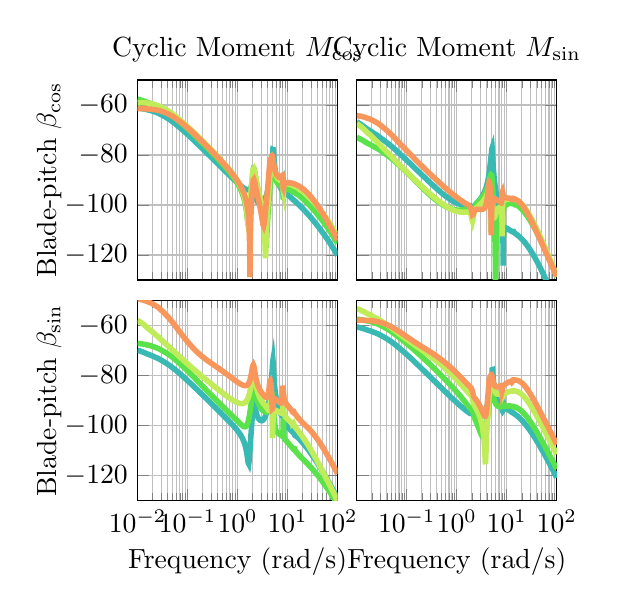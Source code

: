 % This file was created by matlab2tikz.
%
%The latest updates can be retrieved from
%  http://www.mathworks.com/matlabcentral/fileexchange/22022-matlab2tikz-matlab2tikz
%where you can also make suggestions and rate matlab2tikz.
%
\definecolor{mycolor1}{rgb}{0.0,0.447,0.741}%
%
\definecolor{mycolor37}{rgb}{0.221,0.724,0.703}%
\definecolor{mycolor53}{rgb}{0.352,0.886,0.291}%
\definecolor{mycolor69}{rgb}{0.757,0.925,0.348}%
\definecolor{mycolor89}{rgb}{0.977,0.589,0.357}%
%
\begin{tikzpicture}

\begin{axis}[%
width=1in,
height=1in,
at={(0.654in,2.403in)},
scale only axis,
xmode=log,
xmin=0.01,
xmax=100,
xtick={0.01,0.1,1,10,100},
xminorticks=true,
xmajorgrids,
xminorgrids,
xticklabels=\empty,
ymin=-130,
ymax=-50,
ylabel={Blade-pitch $\beta_\text{cos}$},
title={Cyclic Moment $M_\text{cos}$},
ylabel style = {yshift=-2mm},
title style={yshift=-1mm},
ymajorgrids,
axis background/.style={fill=white}
]
\addplot [line width=2pt,color=mycolor37,solid,forget plot]
  table[row sep=crcr]{%
0.01	-61.221\\
0.012	-61.422\\
0.014	-61.66\\
0.016	-61.95\\
0.019	-62.307\\
0.022	-62.744\\
0.026	-63.273\\
0.03	-63.903\\
0.035	-64.636\\
0.041	-65.471\\
0.048	-66.401\\
0.056	-67.416\\
0.065	-68.504\\
0.076	-69.653\\
0.089	-70.851\\
0.104	-72.088\\
0.122	-73.354\\
0.142	-74.643\\
0.166	-75.948\\
0.194	-77.267\\
0.227	-78.594\\
0.265	-79.928\\
0.31	-81.266\\
0.363	-82.607\\
0.424	-83.948\\
0.495	-85.288\\
0.579	-86.623\\
0.677	-87.951\\
0.791	-89.263\\
0.827	-89.631\\
0.943	-90.701\\
1.053	-91.571\\
1.155	-92.265\\
1.249	-92.809\\
1.334	-93.221\\
1.41	-93.52\\
1.478	-93.722\\
1.537	-93.844\\
1.589	-93.899\\
1.634	-93.9\\
1.673	-93.859\\
1.712	-93.77\\
1.761	-93.584\\
1.82	-93.207\\
1.854	-92.897\\
1.892	-92.469\\
1.927	-91.987\\
1.963	-91.406\\
1.989	-90.977\\
2.025	-90.481\\
2.044	-90.333\\
2.091	-90.544\\
2.139	-91.715\\
2.198	-93.718\\
2.203	-93.906\\
2.269	-95.848\\
2.286	-96.244\\
2.358	-97.513\\
2.388	-97.892\\
2.391	-97.927\\
2.467	-98.551\\
2.515	-98.803\\
2.524	-98.839\\
2.604	-99.081\\
2.626	-99.124\\
2.674	-99.193\\
2.69	-99.208\\
2.776	-99.245\\
2.828	-99.235\\
3.028	-99.025\\
3.192	-98.68\\
3.27	-98.462\\
3.437	-97.872\\
3.521	-97.513\\
3.591	-97.173\\
3.671	-96.746\\
3.76	-96.213\\
3.787	-96.043\\
3.828	-95.766\\
3.836	-95.707\\
4.036	-94.139\\
4.051	-94.005\\
4.053	-93.985\\
4.244	-92.094\\
4.409	-90.132\\
4.552	-88.247\\
4.675	-86.71\\
4.78	-85.978\\
4.87	-86.252\\
4.945	-85.686\\
5.022	-81.663\\
5.054	-79.729\\
5.102	-77.766\\
5.186	-77.821\\
5.289	-80.164\\
5.415	-82.715\\
5.419	-82.784\\
5.569	-85.005\\
5.6	-85.381\\
5.76	-87.015\\
5.763	-87.038\\
5.826	-87.567\\
5.997	-88.779\\
6.033	-89.0\\
6.108	-89.423\\
6.294	-90.331\\
6.348	-90.561\\
6.387	-90.719\\
6.437	-90.912\\
6.457	-90.986\\
6.695	-91.777\\
6.724	-91.863\\
6.776	-92.014\\
6.79	-92.051\\
6.995	-92.583\\
7.015	-92.631\\
7.07	-92.76\\
7.078	-92.778\\
7.254	-93.165\\
7.265	-93.189\\
7.322	-93.308\\
7.326	-93.315\\
7.474	-93.617\\
7.479	-93.626\\
7.537	-93.743\\
7.537	-93.744\\
7.659	-93.993\\
7.717	-94.115\\
7.812	-94.331\\
7.869	-94.475\\
7.941	-94.684\\
7.997	-94.885\\
8.003	-94.908\\
8.048	-95.117\\
8.105	-95.47\\
8.111	-95.522\\
8.139	-95.772\\
8.195	-96.58\\
8.202	-96.731\\
8.214	-96.993\\
8.276	-97.023\\
8.278	-96.889\\
8.34	-92.354\\
8.341	-92.35\\
8.39	-92.779\\
8.405	-92.946\\
8.454	-93.375\\
8.518	-93.751\\
8.597	-94.053\\
8.693	-94.312\\
8.694	-94.313\\
8.811	-94.547\\
8.837	-94.591\\
8.956	-94.774\\
9.013	-94.852\\
9.134	-95.005\\
9.159	-95.034\\
9.231	-95.116\\
9.355	-95.249\\
9.428	-95.323\\
9.502	-95.396\\
9.63	-95.517\\
9.663	-95.547\\
9.764	-95.637\\
9.841	-95.704\\
9.973	-95.816\\
10.073	-95.898\\
10.187	-95.99\\
10.267	-96.052\\
10.405	-96.159\\
10.592	-96.299\\
10.724	-96.395\\
10.808	-96.455\\
10.842	-96.48\\
10.876	-96.504\\
10.877	-96.504\\
10.882	-96.508\\
10.926	-96.539\\
11.416	-96.875\\
11.445	-96.894\\
11.445	-96.894\\
11.449	-96.896\\
11.488	-96.922\\
11.916	-97.201\\
11.939	-97.215\\
11.94	-97.216\\
11.943	-97.218\\
11.976	-97.239\\
12.347	-97.472\\
12.365	-97.484\\
12.366	-97.484\\
12.368	-97.486\\
12.397	-97.503\\
12.717	-97.7\\
12.731	-97.709\\
12.732	-97.71\\
12.733	-97.71\\
12.757	-97.725\\
13.033	-97.893\\
13.042	-97.899\\
13.044	-97.9\\
13.044	-97.9\\
13.064	-97.913\\
13.3	-98.058\\
13.306	-98.062\\
13.308	-98.063\\
13.308	-98.063\\
13.324	-98.073\\
13.527	-98.203\\
13.53	-98.205\\
13.531	-98.206\\
13.532	-98.206\\
13.544	-98.215\\
13.718	-98.329\\
13.718	-98.329\\
13.719	-98.33\\
13.72	-98.33\\
13.73	-98.336\\
13.885	-98.367\\
14.043	-98.399\\
14.235	-98.517\\
14.239	-98.519\\
14.47	-98.658\\
14.47	-98.659\\
14.473	-98.66\\
14.481	-98.665\\
14.758	-98.823\\
14.762	-98.826\\
14.763	-98.826\\
14.766	-98.828\\
14.779	-98.835\\
15.113	-99.019\\
15.123	-99.024\\
15.124	-99.025\\
15.127	-99.026\\
15.145	-99.036\\
15.552	-99.253\\
15.569	-99.262\\
15.571	-99.263\\
15.575	-99.265\\
15.599	-99.278\\
16.099	-99.538\\
16.124	-99.551\\
16.127	-99.553\\
16.131	-99.554\\
16.164	-99.571\\
16.783	-99.885\\
16.819	-99.902\\
16.824	-99.905\\
16.828	-99.907\\
16.871	-99.929\\
17.646	-100.309\\
17.696	-100.333\\
17.703	-100.336\\
17.708	-100.339\\
17.765	-100.366\\
18.746	-100.831\\
18.814	-100.862\\
18.824	-100.867\\
18.829	-100.869\\
18.904	-100.904\\
20.163	-101.475\\
20.256	-101.516\\
20.268	-101.521\\
20.275	-101.524\\
20.374	-101.568\\
22.014	-102.273\\
22.14	-102.326\\
22.157	-102.333\\
22.165	-102.337\\
22.298	-102.392\\
24.472	-103.268\\
24.646	-103.336\\
24.669	-103.345\\
24.679	-103.349\\
24.858	-103.418\\
27.801	-104.513\\
28.044	-104.6\\
28.076	-104.612\\
28.089	-104.616\\
28.335	-104.704\\
28.683	-104.826\\
33.529	-106.434\\
39.194	-108.121\\
45.816	-109.891\\
53.557	-111.752\\
62.605	-113.709\\
73.182	-115.766\\
85.547	-117.923\\
100	-120.175\\
};
\addplot [line width=2pt,color=mycolor53,solid,forget plot]
  table[row sep=crcr]{%
0.01	-57.638\\
0.012	-58.103\\
0.014	-58.563\\
0.016	-59.033\\
0.019	-59.533\\
0.022	-60.081\\
0.026	-60.695\\
0.03	-61.389\\
0.035	-62.171\\
0.041	-63.042\\
0.048	-64.0\\
0.056	-65.037\\
0.065	-66.143\\
0.076	-67.307\\
0.089	-68.518\\
0.104	-69.768\\
0.122	-71.048\\
0.142	-72.353\\
0.166	-73.678\\
0.194	-75.02\\
0.227	-76.378\\
0.265	-77.752\\
0.31	-79.144\\
0.363	-80.557\\
0.424	-81.999\\
0.495	-83.48\\
0.579	-85.016\\
0.677	-86.633\\
0.762	-87.937\\
0.836	-89.029\\
0.871	-89.537\\
0.949	-90.673\\
0.978	-91.097\\
1.056	-92.257\\
1.083	-92.66\\
1.156	-93.825\\
1.246	-95.42\\
1.328	-97.09\\
1.401	-98.886\\
1.466	-100.863\\
1.522	-103.061\\
1.572	-105.412\\
1.614	-107.462\\
1.651	-108.145\\
1.689	-106.75\\
1.734	-103.53\\
1.79	-99.568\\
1.85	-95.826\\
1.86	-95.278\\
1.922	-91.777\\
1.984	-88.598\\
2.039	-86.434\\
2.085	-85.471\\
2.133	-85.531\\
2.191	-86.543\\
2.263	-88.196\\
2.35	-90.127\\
2.459	-92.166\\
2.532	-93.359\\
2.595	-94.314\\
2.699	-95.789\\
2.766	-96.694\\
2.829	-97.53\\
2.914	-98.657\\
3.002	-99.848\\
3.085	-101.014\\
3.155	-102.066\\
3.289	-104.326\\
3.405	-106.751\\
3.504	-109.468\\
3.59	-112.56\\
3.663	-115.713\\
3.726	-117.179\\
3.789	-115.269\\
3.866	-111.333\\
3.961	-107.224\\
4.077	-103.227\\
4.221	-99.106\\
4.258	-98.129\\
4.296	-97.107\\
4.297	-97.102\\
4.427	-93.729\\
4.452	-93.061\\
4.573	-89.87\\
4.587	-89.514\\
4.7	-86.579\\
4.702	-86.525\\
4.801	-84.555\\
4.885	-84.066\\
4.971	-84.4\\
5.012	-84.574\\
5.038	-84.698\\
5.075	-84.925\\
5.121	-85.261\\
5.15	-85.5\\
5.203	-85.971\\
5.254	-86.423\\
5.287	-86.711\\
5.392	-87.563\\
5.523	-88.457\\
5.633	-89.081\\
5.725	-89.528\\
5.803	-89.856\\
5.868	-90.103\\
5.922	-90.291\\
5.968	-90.436\\
6.013	-90.574\\
6.069	-90.731\\
6.137	-90.907\\
6.22	-91.102\\
6.322	-91.315\\
6.448	-91.543\\
6.604	-91.781\\
6.798	-92.025\\
6.994	-92.227\\
7.04	-92.27\\
7.08	-92.305\\
7.107	-92.328\\
7.224	-92.422\\
7.243	-92.436\\
7.323	-92.495\\
7.353	-92.515\\
7.451	-92.581\\
7.456	-92.584\\
7.531	-92.63\\
7.563	-92.65\\
7.636	-92.693\\
7.707	-92.734\\
7.741	-92.754\\
7.788	-92.781\\
7.856	-92.821\\
7.892	-92.845\\
7.917	-92.863\\
7.981	-92.919\\
8.019	-92.965\\
8.024	-92.972\\
8.086	-93.111\\
8.114	-93.229\\
8.174	-93.917\\
8.189	-94.311\\
8.251	-97.734\\
8.314	-94.837\\
8.322	-94.601\\
8.365	-93.883\\
8.391	-93.678\\
8.413	-93.567\\
8.457	-93.436\\
8.485	-93.387\\
8.524	-93.345\\
8.569	-93.317\\
8.6	-93.307\\
8.66	-93.298\\
8.707	-93.298\\
8.742	-93.301\\
8.827	-93.313\\
8.877	-93.323\\
8.916	-93.332\\
9.034	-93.362\\
9.086	-93.376\\
9.132	-93.389\\
9.289	-93.436\\
9.346	-93.453\\
9.4	-93.469\\
9.411	-93.473\\
9.609	-93.534\\
9.669	-93.554\\
9.735	-93.575\\
9.77	-93.586\\
10.009	-93.663\\
10.075	-93.684\\
10.156	-93.711\\
10.221	-93.732\\
10.515	-93.829\\
10.588	-93.854\\
10.691	-93.889\\
10.793	-93.923\\
11.029	-94.003\\
11.083	-94.022\\
11.092	-94.025\\
11.093	-94.025\\
11.098	-94.027\\
11.547	-94.183\\
11.593	-94.199\\
11.599	-94.202\\
11.601	-94.202\\
11.604	-94.204\\
11.995	-94.343\\
12.033	-94.356\\
12.038	-94.358\\
12.04	-94.359\\
12.043	-94.36\\
12.381	-94.482\\
12.412	-94.494\\
12.415	-94.495\\
12.417	-94.496\\
12.42	-94.497\\
12.711	-94.604\\
12.736	-94.613\\
12.738	-94.614\\
12.74	-94.615\\
12.742	-94.615\\
12.992	-94.709\\
13.011	-94.716\\
13.012	-94.716\\
13.014	-94.717\\
13.015	-94.718\\
13.23	-94.8\\
13.244	-94.806\\
13.245	-94.806\\
13.246	-94.807\\
13.247	-94.807\\
13.431	-94.886\\
13.44	-94.89\\
13.442	-94.891\\
13.442	-94.891\\
13.443	-94.891\\
13.605	-94.973\\
13.607	-94.974\\
13.608	-94.974\\
13.608	-94.974\\
13.772	-95.026\\
13.774	-95.026\\
13.775	-95.026\\
13.775	-95.027\\
13.976	-95.091\\
13.978	-95.092\\
13.978	-95.092\\
13.98	-95.092\\
13.982	-95.093\\
14.226	-95.182\\
14.227	-95.182\\
14.228	-95.183\\
14.231	-95.184\\
14.238	-95.187\\
14.532	-95.298\\
14.533	-95.298\\
14.534	-95.299\\
14.539	-95.301\\
14.553	-95.306\\
14.909	-95.443\\
14.909	-95.443\\
14.912	-95.444\\
14.918	-95.447\\
14.941	-95.455\\
15.376	-95.624\\
15.376	-95.625\\
15.379	-95.626\\
15.388	-95.629\\
15.422	-95.642\\
15.957	-95.851\\
15.958	-95.852\\
15.961	-95.853\\
15.973	-95.857\\
16.021	-95.876\\
16.685	-96.137\\
16.688	-96.138\\
16.691	-96.139\\
16.707	-96.145\\
16.772	-96.171\\
17.607	-96.497\\
17.612	-96.499\\
17.615	-96.5\\
17.635	-96.508\\
17.723	-96.543\\
18.784	-96.956\\
18.791	-96.958\\
18.794	-96.96\\
18.821	-96.97\\
18.94	-97.016\\
20.306	-97.54\\
20.316	-97.544\\
20.32	-97.546\\
20.355	-97.559\\
20.515	-97.62\\
22.303	-98.289\\
22.317	-98.294\\
22.321	-98.296\\
22.368	-98.313\\
22.585	-98.393\\
24.969	-99.249\\
24.989	-99.256\\
24.994	-99.258\\
25.057	-99.28\\
25.355	-99.384\\
28.604	-100.481\\
28.634	-100.49\\
28.64	-100.492\\
28.727	-100.521\\
29.141	-100.655\\
33.529	-102.015\\
39.194	-103.618\\
45.816	-105.316\\
53.557	-107.113\\
62.605	-109.014\\
73.182	-111.022\\
85.547	-113.138\\
100	-115.356\\
};
\addplot [line width=2pt,color=mycolor69,solid,forget plot]
  table[row sep=crcr]{%
0.01	-59.144\\
0.012	-59.082\\
0.014	-59.116\\
0.016	-59.249\\
0.019	-59.487\\
0.022	-59.835\\
0.026	-60.297\\
0.03	-60.877\\
0.035	-61.573\\
0.041	-62.381\\
0.048	-63.291\\
0.056	-64.292\\
0.065	-65.371\\
0.076	-66.514\\
0.089	-67.709\\
0.104	-68.946\\
0.122	-70.216\\
0.142	-71.513\\
0.166	-72.83\\
0.194	-74.167\\
0.227	-75.519\\
0.265	-76.889\\
0.31	-78.276\\
0.363	-79.685\\
0.424	-81.123\\
0.495	-82.598\\
0.579	-84.126\\
0.677	-85.733\\
0.786	-87.38\\
0.821	-87.893\\
0.902	-89.055\\
1.012	-90.644\\
1.115	-92.188\\
1.21	-93.732\\
1.295	-95.32\\
1.371	-97.002\\
1.438	-98.835\\
1.497	-100.888\\
1.548	-103.227\\
1.592	-105.841\\
1.631	-108.306\\
1.663	-109.25\\
1.696	-107.611\\
1.737	-104.023\\
1.787	-99.921\\
1.848	-95.701\\
1.907	-92.149\\
1.967	-88.991\\
2.019	-86.815\\
2.063	-85.691\\
2.109	-85.447\\
2.164	-86.104\\
2.232	-87.493\\
2.315	-89.265\\
2.319	-89.331\\
2.419	-91.204\\
2.432	-91.427\\
2.548	-93.272\\
2.572	-93.633\\
2.711	-95.571\\
2.749	-96.087\\
2.758	-96.21\\
2.81	-96.916\\
2.939	-98.687\\
2.964	-99.044\\
3.098	-101.096\\
3.214	-103.189\\
3.314	-105.427\\
3.399	-107.929\\
3.471	-110.854\\
3.533	-114.423\\
3.584	-118.698\\
3.628	-121.345\\
3.672	-118.325\\
3.726	-113.44\\
3.751	-111.572\\
3.807	-108.281\\
3.875	-105.157\\
3.959	-102.063\\
3.971	-101.634\\
4.061	-98.835\\
4.095	-97.858\\
4.173	-95.659\\
4.295	-92.277\\
4.399	-89.35\\
4.487	-86.831\\
4.56	-84.851\\
4.622	-83.577\\
4.674	-82.96\\
4.717	-82.718\\
4.753	-82.598\\
4.79	-82.47\\
4.834	-82.272\\
4.888	-82.054\\
4.947	-82.022\\
4.997	-82.219\\
5.048	-82.586\\
5.109	-83.162\\
5.185	-83.922\\
5.277	-84.807\\
5.391	-85.748\\
5.532	-86.686\\
5.554	-86.81\\
5.707	-87.573\\
5.744	-87.728\\
5.926	-88.377\\
5.976	-88.527\\
6.201	-89.073\\
6.263	-89.195\\
6.282	-89.232\\
6.51	-89.591\\
6.574	-89.674\\
6.584	-89.686\\
6.869	-89.976\\
7.114	-90.147\\
7.323	-90.248\\
7.5	-90.303\\
7.65	-90.327\\
7.776	-90.337\\
7.881	-90.36\\
7.969	-90.47\\
8.043	-90.859\\
8.104	-91.935\\
8.166	-94.202\\
8.242	-94.581\\
8.273	-93.953\\
8.334	-92.986\\
8.376	-92.56\\
8.447	-92.122\\
8.502	-91.914\\
8.586	-91.718\\
8.657	-91.614\\
8.757	-91.522\\
8.77	-91.513\\
8.847	-91.471\\
8.969	-91.431\\
9.004	-91.423\\
9.083	-91.411\\
9.232	-91.402\\
9.295	-91.402\\
9.375	-91.404\\
9.561	-91.417\\
9.657	-91.427\\
9.74	-91.437\\
9.976	-91.471\\
10.111	-91.493\\
10.2	-91.509\\
10.206	-91.51\\
10.501	-91.566\\
10.601	-91.586\\
10.679	-91.603\\
10.69	-91.605\\
10.691	-91.605\\
10.694	-91.606\\
11.136	-91.704\\
11.202	-91.719\\
11.21	-91.721\\
11.212	-91.722\\
11.214	-91.722\\
11.601	-91.816\\
11.656	-91.83\\
11.661	-91.832\\
11.664	-91.832\\
11.666	-91.833\\
12.003	-91.919\\
12.047	-91.931\\
12.051	-91.932\\
12.054	-91.933\\
12.055	-91.933\\
12.348	-92.012\\
12.383	-92.021\\
12.384	-92.022\\
12.388	-92.023\\
12.389	-92.023\\
12.643	-92.093\\
12.668	-92.1\\
12.669	-92.1\\
12.673	-92.101\\
12.674	-92.102\\
12.893	-92.164\\
12.909	-92.168\\
12.912	-92.169\\
12.915	-92.17\\
12.915	-92.17\\
13.105	-92.228\\
13.113	-92.231\\
13.117	-92.232\\
13.119	-92.233\\
13.12	-92.233\\
13.286	-92.301\\
13.291	-92.303\\
13.292	-92.303\\
13.292	-92.304\\
13.46	-92.36\\
13.467	-92.361\\
13.467	-92.361\\
13.467	-92.361\\
13.673	-92.416\\
13.68	-92.418\\
13.68	-92.418\\
13.681	-92.419\\
13.688	-92.42\\
13.933	-92.491\\
13.941	-92.494\\
13.941	-92.494\\
13.944	-92.494\\
13.959	-92.499\\
14.253	-92.589\\
14.261	-92.592\\
14.262	-92.592\\
14.266	-92.593\\
14.292	-92.601\\
14.647	-92.713\\
14.656	-92.716\\
14.657	-92.716\\
14.663	-92.718\\
14.703	-92.731\\
15.136	-92.871\\
15.146	-92.874\\
15.147	-92.875\\
15.156	-92.877\\
15.213	-92.896\\
15.745	-93.072\\
15.756	-93.076\\
15.758	-93.076\\
15.77	-93.08\\
15.849	-93.107\\
16.511	-93.33\\
16.523	-93.334\\
16.525	-93.335\\
16.541	-93.34\\
16.648	-93.377\\
17.481	-93.662\\
17.494	-93.667\\
17.498	-93.668\\
17.519	-93.675\\
17.662	-93.725\\
18.723	-94.092\\
18.739	-94.098\\
18.743	-94.099\\
18.772	-94.109\\
18.963	-94.176\\
20.335	-94.652\\
20.353	-94.658\\
20.359	-94.66\\
20.398	-94.673\\
20.655	-94.762\\
22.457	-95.381\\
22.48	-95.389\\
22.489	-95.392\\
22.541	-95.41\\
22.888	-95.528\\
25.306	-96.336\\
25.334	-96.345\\
25.346	-96.349\\
25.417	-96.372\\
25.894	-96.528\\
28.683	-97.419\\
33.529	-98.881\\
39.194	-100.462\\
45.816	-102.164\\
53.557	-103.986\\
62.605	-105.93\\
73.182	-107.993\\
85.547	-110.168\\
100	-112.444\\
};
\addplot [line width=2pt,color=mycolor89,solid,forget plot]
  table[row sep=crcr]{%
0.01	-61.439\\
0.012	-61.461\\
0.014	-61.503\\
0.016	-61.575\\
0.019	-61.692\\
0.022	-61.872\\
0.026	-62.135\\
0.03	-62.499\\
0.035	-62.979\\
0.041	-63.583\\
0.048	-64.311\\
0.056	-65.155\\
0.065	-66.103\\
0.076	-67.141\\
0.089	-68.254\\
0.104	-69.428\\
0.122	-70.65\\
0.142	-71.91\\
0.166	-73.202\\
0.194	-74.518\\
0.227	-75.856\\
0.265	-77.215\\
0.31	-78.592\\
0.363	-79.991\\
0.424	-81.416\\
0.495	-82.872\\
0.579	-84.372\\
0.677	-85.935\\
0.791	-87.591\\
0.851	-88.407\\
0.972	-90.017\\
1.086	-91.511\\
1.189	-92.927\\
1.282	-94.3\\
1.364	-95.663\\
1.436	-97.048\\
1.498	-98.489\\
1.552	-100.022\\
1.597	-101.686\\
1.636	-103.533\\
1.668	-105.634\\
1.696	-108.097\\
1.719	-111.118\\
1.738	-115.106\\
1.754	-121.12\\
1.767	-128.867\\
1.781	-120.642\\
1.797	-114.012\\
1.818	-109.284\\
1.842	-105.361\\
1.872	-101.795\\
1.91	-98.348\\
1.956	-94.918\\
1.963	-94.464\\
2.019	-91.48\\
2.067	-90.051\\
2.117	-89.76\\
2.177	-90.439\\
2.185	-90.564\\
2.251	-91.795\\
2.274	-92.219\\
2.312	-92.935\\
2.342	-93.494\\
2.383	-94.202\\
2.423	-94.875\\
2.455	-95.401\\
2.519	-96.39\\
2.561	-97.037\\
2.597	-97.566\\
2.722	-99.433\\
2.873	-101.768\\
3.007	-104.048\\
3.126	-106.202\\
3.23	-107.844\\
3.321	-108.356\\
3.414	-107.406\\
3.528	-104.898\\
3.667	-101.391\\
3.696	-100.665\\
3.826	-97.513\\
3.961	-94.299\\
4.065	-91.755\\
4.097	-90.948\\
4.239	-87.221\\
4.362	-84.014\\
4.469	-82.068\\
4.507	-81.719\\
4.604	-81.441\\
4.686	-81.282\\
4.754	-80.926\\
4.812	-80.542\\
4.86	-80.296\\
4.9	-80.222\\
4.94	-80.304\\
4.99	-80.609\\
5.05	-81.2\\
5.124	-82.066\\
5.215	-83.121\\
5.327	-84.254\\
5.465	-85.37\\
5.638	-86.404\\
5.748	-86.913\\
5.854	-87.318\\
6.015	-87.811\\
6.127	-88.083\\
6.277	-88.38\\
6.41	-88.588\\
6.431	-88.617\\
6.467	-88.663\\
6.623	-88.833\\
6.753	-88.937\\
6.785	-88.958\\
6.926	-89.028\\
7.034	-89.057\\
7.062	-89.061\\
7.189	-89.058\\
7.277	-89.035\\
7.3	-89.026\\
7.416	-88.954\\
7.487	-88.885\\
7.505	-88.865\\
7.61	-88.71\\
7.667	-88.601\\
7.679	-88.574\\
7.776	-88.336\\
7.82	-88.225\\
7.827	-88.208\\
7.918	-88.149\\
7.953	-88.315\\
8.059	-90.459\\
8.166	-93.264\\
8.241	-93.431\\
8.297	-93.143\\
8.381	-92.662\\
8.457	-92.315\\
8.552	-91.997\\
8.653	-91.76\\
8.762	-91.58\\
8.896	-91.427\\
9.021	-91.327\\
9.196	-91.231\\
9.343	-91.177\\
9.571	-91.124\\
9.744	-91.1\\
9.753	-91.099\\
10.041	-91.081\\
10.145	-91.08\\
10.156	-91.08\\
10.161	-91.08\\
10.18	-91.08\\
10.208	-91.08\\
10.25	-91.08\\
10.682	-91.1\\
10.694	-91.101\\
10.699	-91.101\\
10.712	-91.102\\
10.735	-91.104\\
11.151	-91.144\\
11.164	-91.146\\
11.168	-91.146\\
11.177	-91.147\\
11.194	-91.149\\
11.557	-91.197\\
11.571	-91.199\\
11.575	-91.2\\
11.579	-91.2\\
11.591	-91.202\\
11.907	-91.252\\
11.922	-91.254\\
11.924	-91.255\\
11.933	-91.256\\
12.206	-91.304\\
12.22	-91.307\\
12.225	-91.308\\
12.46	-91.352\\
12.472	-91.354\\
12.473	-91.354\\
12.677	-91.386\\
12.683	-91.386\\
12.861	-91.389\\
13.042	-91.411\\
13.049	-91.413\\
13.064	-91.417\\
13.064	-91.417\\
13.262	-91.473\\
13.272	-91.476\\
13.291	-91.481\\
13.291	-91.482\\
13.531	-91.545\\
13.546	-91.548\\
13.549	-91.549\\
13.568	-91.554\\
13.568	-91.554\\
13.862	-91.628\\
13.882	-91.633\\
13.889	-91.635\\
13.909	-91.64\\
13.91	-91.64\\
14.271	-91.731\\
14.296	-91.737\\
14.309	-91.74\\
14.33	-91.746\\
14.331	-91.746\\
14.777	-91.862\\
14.81	-91.871\\
14.83	-91.876\\
14.851	-91.882\\
14.854	-91.882\\
15.409	-92.032\\
15.452	-92.044\\
15.481	-92.052\\
15.503	-92.058\\
15.507	-92.059\\
16.204	-92.257\\
16.26	-92.273\\
16.3	-92.285\\
16.323	-92.292\\
16.329	-92.293\\
17.214	-92.556\\
17.287	-92.579\\
17.342	-92.595\\
17.366	-92.603\\
17.373	-92.605\\
18.511	-92.96\\
18.606	-92.99\\
18.681	-93.014\\
18.706	-93.022\\
18.717	-93.025\\
20.199	-93.509\\
20.324	-93.551\\
20.426	-93.585\\
20.452	-93.594\\
20.467	-93.599\\
22.431	-94.266\\
22.598	-94.324\\
22.738	-94.372\\
22.767	-94.382\\
22.787	-94.389\\
25.441	-95.317\\
25.669	-95.397\\
25.862	-95.466\\
25.894	-95.477\\
25.923	-95.487\\
28.085	-96.251\\
28.683	-96.461\\
33.529	-98.147\\
39.194	-100.032\\
45.816	-102.089\\
53.557	-104.289\\
62.605	-106.607\\
73.182	-109.018\\
85.547	-111.503\\
100	-114.044\\
};
\end{axis}

\begin{axis}[%
width=1in,
height=1in,
at={(0.654in,1.3in)},
scale only axis,
xmode=log,
xmin=0.01,
xmax=100,
xtick={0.01,0.1,1,10,100},
xminorticks=true,
xlabel={Frequency (rad/s)},
xmajorgrids,
xminorgrids,
ymin=-130,
ymax=-50,
ylabel style = {yshift=-2mm},
xlabel style = {yshift=0.5mm},
ylabel={Blade-pitch $\beta_\text{sin}$},
ymajorgrids,
axis background/.style={fill=white}
]
\addplot [line width=2pt,color=mycolor37,solid,forget plot]
  table[row sep=crcr]{%
0.01	-69.812\\
0.012	-70.375\\
0.014	-70.905\\
0.016	-71.426\\
0.019	-71.963\\
0.022	-72.539\\
0.026	-73.175\\
0.03	-73.886\\
0.035	-74.682\\
0.041	-75.565\\
0.048	-76.532\\
0.056	-77.575\\
0.065	-78.685\\
0.076	-79.851\\
0.089	-81.061\\
0.104	-82.307\\
0.122	-83.58\\
0.142	-84.873\\
0.166	-86.182\\
0.194	-87.501\\
0.227	-88.829\\
0.265	-90.162\\
0.31	-91.499\\
0.363	-92.839\\
0.424	-94.181\\
0.495	-95.528\\
0.579	-96.884\\
0.677	-98.26\\
0.791	-99.681\\
0.827	-100.098\\
0.943	-101.397\\
1.053	-102.616\\
1.155	-103.812\\
1.249	-105.036\\
1.334	-106.342\\
1.41	-107.785\\
1.478	-109.417\\
1.537	-111.269\\
1.589	-113.26\\
1.634	-114.934\\
1.673	-115.316\\
1.712	-113.748\\
1.761	-110.325\\
1.82	-105.985\\
1.854	-103.625\\
1.892	-101.152\\
1.927	-98.936\\
1.963	-96.67\\
1.989	-95.119\\
2.025	-93.202\\
2.044	-92.382\\
2.091	-91.06\\
2.139	-90.961\\
2.198	-91.853\\
2.203	-91.961\\
2.269	-93.245\\
2.286	-93.551\\
2.358	-94.689\\
2.388	-95.103\\
2.391	-95.143\\
2.467	-95.979\\
2.515	-96.41\\
2.524	-96.48\\
2.604	-97.032\\
2.626	-97.159\\
2.674	-97.402\\
2.69	-97.471\\
2.776	-97.778\\
2.828	-97.907\\
3.028	-98.076\\
3.192	-97.874\\
3.27	-97.68\\
3.437	-97.061\\
3.521	-96.654\\
3.591	-96.262\\
3.671	-95.765\\
3.76	-95.143\\
3.787	-94.945\\
3.828	-94.623\\
3.836	-94.555\\
4.036	-92.754\\
4.051	-92.602\\
4.053	-92.579\\
4.244	-90.425\\
4.409	-88.132\\
4.552	-85.729\\
4.675	-83.294\\
4.78	-81.009\\
4.87	-79.055\\
4.945	-77.303\\
5.022	-75.231\\
5.054	-74.443\\
5.102	-73.931\\
5.186	-75.688\\
5.289	-79.129\\
5.415	-82.368\\
5.419	-82.453\\
5.569	-85.126\\
5.6	-85.573\\
5.76	-87.511\\
5.763	-87.539\\
5.826	-88.169\\
5.997	-89.628\\
6.033	-89.897\\
6.108	-90.416\\
6.294	-91.548\\
6.348	-91.839\\
6.387	-92.04\\
6.437	-92.287\\
6.457	-92.382\\
6.695	-93.408\\
6.724	-93.521\\
6.776	-93.718\\
6.79	-93.767\\
6.995	-94.462\\
7.015	-94.523\\
7.07	-94.689\\
7.078	-94.713\\
7.254	-95.198\\
7.265	-95.228\\
7.322	-95.37\\
7.326	-95.379\\
7.474	-95.717\\
7.479	-95.726\\
7.537	-95.845\\
7.537	-95.846\\
7.659	-96.066\\
7.717	-96.155\\
7.812	-96.273\\
7.869	-96.321\\
7.941	-96.349\\
7.997	-96.334\\
8.003	-96.33\\
8.048	-96.276\\
8.105	-96.138\\
8.111	-96.114\\
8.139	-95.997\\
8.195	-95.609\\
8.202	-95.54\\
8.214	-95.425\\
8.276	-95.324\\
8.278	-95.378\\
8.34	-105.159\\
8.341	-105.327\\
8.39	-103.061\\
8.405	-102.267\\
8.454	-100.824\\
8.518	-100.032\\
8.597	-99.634\\
8.693	-99.451\\
8.694	-99.45\\
8.811	-99.403\\
8.837	-99.406\\
8.956	-99.455\\
9.013	-99.492\\
9.134	-99.587\\
9.159	-99.608\\
9.231	-99.673\\
9.355	-99.791\\
9.428	-99.862\\
9.502	-99.935\\
9.63	-100.063\\
9.663	-100.096\\
9.764	-100.198\\
9.841	-100.274\\
9.973	-100.405\\
10.073	-100.503\\
10.187	-100.613\\
10.267	-100.688\\
10.405	-100.818\\
10.592	-100.989\\
10.724	-101.107\\
10.808	-101.181\\
10.842	-101.211\\
10.876	-101.241\\
10.877	-101.241\\
10.882	-101.245\\
10.926	-101.283\\
11.416	-101.69\\
11.445	-101.713\\
11.445	-101.714\\
11.449	-101.717\\
11.488	-101.747\\
11.916	-102.077\\
11.939	-102.094\\
11.94	-102.095\\
11.943	-102.097\\
11.976	-102.121\\
12.347	-102.389\\
12.365	-102.402\\
12.366	-102.403\\
12.368	-102.404\\
12.397	-102.424\\
12.717	-102.642\\
12.731	-102.651\\
12.732	-102.652\\
12.733	-102.653\\
12.757	-102.669\\
13.033	-102.845\\
13.042	-102.851\\
13.044	-102.852\\
13.044	-102.852\\
13.064	-102.865\\
13.3	-103.006\\
13.306	-103.01\\
13.308	-103.011\\
13.308	-103.011\\
13.324	-103.02\\
13.527	-103.137\\
13.53	-103.139\\
13.531	-103.139\\
13.532	-103.14\\
13.544	-103.148\\
13.718	-103.302\\
13.718	-103.302\\
13.719	-103.303\\
13.72	-103.305\\
13.73	-103.321\\
13.885	-103.772\\
14.043	-103.906\\
14.235	-103.876\\
14.239	-103.877\\
14.47	-103.943\\
14.47	-103.943\\
14.473	-103.944\\
14.481	-103.948\\
14.758	-104.077\\
14.762	-104.079\\
14.763	-104.08\\
14.766	-104.081\\
14.779	-104.087\\
15.113	-104.264\\
15.123	-104.27\\
15.124	-104.271\\
15.127	-104.272\\
15.145	-104.282\\
15.552	-104.505\\
15.569	-104.514\\
15.571	-104.516\\
15.575	-104.517\\
15.599	-104.531\\
16.099	-104.806\\
16.124	-104.82\\
16.127	-104.822\\
16.131	-104.824\\
16.164	-104.842\\
16.783	-105.179\\
16.819	-105.198\\
16.824	-105.201\\
16.828	-105.203\\
16.871	-105.227\\
17.646	-105.641\\
17.696	-105.667\\
17.703	-105.671\\
17.708	-105.673\\
17.765	-105.703\\
18.746	-106.215\\
18.814	-106.25\\
18.824	-106.255\\
18.829	-106.258\\
18.904	-106.296\\
20.163	-106.934\\
20.256	-106.98\\
20.268	-106.987\\
20.275	-106.99\\
20.374	-107.039\\
22.014	-107.841\\
22.14	-107.902\\
22.157	-107.91\\
22.165	-107.914\\
22.298	-107.978\\
24.472	-108.997\\
24.646	-109.077\\
24.669	-109.087\\
24.679	-109.092\\
24.858	-109.173\\
27.801	-110.478\\
28.044	-110.583\\
28.076	-110.597\\
28.089	-110.602\\
28.335	-110.708\\
28.683	-110.856\\
33.529	-112.82\\
39.194	-114.903\\
45.816	-117.085\\
53.557	-119.349\\
62.605	-121.683\\
73.182	-124.075\\
85.547	-126.52\\
100	-129.011\\
};
\addplot [line width=2pt,color=mycolor53,solid,forget plot]
  table[row sep=crcr]{%
0.01	-67.143\\
0.012	-67.296\\
0.014	-67.514\\
0.016	-67.801\\
0.019	-68.166\\
0.022	-68.617\\
0.026	-69.164\\
0.03	-69.815\\
0.035	-70.573\\
0.041	-71.438\\
0.048	-72.405\\
0.056	-73.466\\
0.065	-74.61\\
0.076	-75.826\\
0.089	-77.102\\
0.104	-78.425\\
0.122	-79.786\\
0.142	-81.171\\
0.166	-82.571\\
0.194	-83.975\\
0.227	-85.377\\
0.265	-86.771\\
0.31	-88.154\\
0.363	-89.523\\
0.424	-90.877\\
0.495	-92.218\\
0.579	-93.545\\
0.677	-94.862\\
0.762	-95.858\\
0.836	-96.642\\
0.871	-96.99\\
0.949	-97.727\\
0.978	-97.986\\
1.056	-98.647\\
1.083	-98.858\\
1.156	-99.408\\
1.246	-99.992\\
1.328	-100.362\\
1.401	-100.481\\
1.466	-100.332\\
1.522	-99.94\\
1.572	-99.363\\
1.614	-98.673\\
1.651	-97.935\\
1.689	-97.05\\
1.734	-95.8\\
1.79	-94.035\\
1.85	-91.893\\
1.86	-91.537\\
1.922	-89.022\\
1.984	-86.438\\
2.039	-84.576\\
2.085	-83.757\\
2.133	-83.88\\
2.191	-84.88\\
2.263	-86.416\\
2.35	-88.085\\
2.459	-89.663\\
2.532	-90.48\\
2.595	-91.07\\
2.699	-91.864\\
2.766	-92.282\\
2.829	-92.622\\
2.914	-93.016\\
3.002	-93.358\\
3.085	-93.629\\
3.155	-93.826\\
3.289	-94.13\\
3.405	-94.328\\
3.504	-94.456\\
3.59	-94.534\\
3.663	-94.579\\
3.726	-94.6\\
3.789	-94.605\\
3.866	-94.588\\
3.961	-94.528\\
4.077	-94.385\\
4.221	-94.077\\
4.258	-93.97\\
4.296	-93.841\\
4.297	-93.84\\
4.427	-93.267\\
4.452	-93.123\\
4.573	-92.245\\
4.587	-92.122\\
4.7	-90.735\\
4.702	-90.699\\
4.801	-88.7\\
4.885	-87.007\\
4.971	-87.254\\
5.012	-88.131\\
5.038	-88.803\\
5.075	-89.895\\
5.121	-91.235\\
5.15	-92.067\\
5.203	-93.526\\
5.254	-94.78\\
5.287	-95.528\\
5.392	-97.538\\
5.523	-99.346\\
5.633	-100.408\\
5.725	-101.058\\
5.803	-101.476\\
5.868	-101.758\\
5.922	-101.957\\
5.968	-102.101\\
6.013	-102.23\\
6.069	-102.37\\
6.137	-102.518\\
6.22	-102.674\\
6.322	-102.836\\
6.448	-103.006\\
6.604	-103.187\\
6.798	-103.383\\
6.994	-103.56\\
7.04	-103.599\\
7.08	-103.632\\
7.107	-103.654\\
7.224	-103.744\\
7.243	-103.759\\
7.323	-103.814\\
7.353	-103.834\\
7.451	-103.891\\
7.456	-103.894\\
7.531	-103.928\\
7.563	-103.94\\
7.636	-103.955\\
7.707	-103.952\\
7.741	-103.941\\
7.788	-103.913\\
7.856	-103.832\\
7.892	-103.759\\
7.917	-103.694\\
7.981	-103.428\\
8.019	-103.17\\
8.024	-103.129\\
8.086	-102.367\\
8.114	-101.813\\
8.174	-99.773\\
8.189	-99.075\\
8.251	-96.965\\
8.314	-100.144\\
8.322	-100.579\\
8.365	-102.371\\
8.391	-103.085\\
8.413	-103.53\\
8.457	-104.144\\
8.485	-104.406\\
8.524	-104.671\\
8.569	-104.889\\
8.6	-105.001\\
8.66	-105.167\\
8.707	-105.27\\
8.742	-105.333\\
8.827	-105.467\\
8.877	-105.534\\
8.916	-105.584\\
9.034	-105.721\\
9.086	-105.779\\
9.132	-105.827\\
9.289	-105.99\\
9.346	-106.046\\
9.4	-106.1\\
9.411	-106.111\\
9.609	-106.305\\
9.669	-106.364\\
9.735	-106.427\\
9.77	-106.461\\
10.009	-106.69\\
10.075	-106.753\\
10.156	-106.83\\
10.221	-106.891\\
10.515	-107.166\\
10.588	-107.235\\
10.691	-107.33\\
10.793	-107.424\\
11.029	-107.64\\
11.083	-107.689\\
11.092	-107.696\\
11.093	-107.698\\
11.098	-107.701\\
11.547	-108.102\\
11.593	-108.143\\
11.599	-108.148\\
11.601	-108.15\\
11.604	-108.153\\
11.995	-108.492\\
12.033	-108.525\\
12.038	-108.529\\
12.04	-108.53\\
12.043	-108.533\\
12.381	-108.819\\
12.412	-108.845\\
12.415	-108.847\\
12.417	-108.849\\
12.42	-108.851\\
12.711	-109.092\\
12.736	-109.112\\
12.738	-109.113\\
12.74	-109.115\\
12.742	-109.117\\
12.992	-109.317\\
13.011	-109.332\\
13.012	-109.332\\
13.014	-109.334\\
13.015	-109.335\\
13.23	-109.485\\
13.244	-109.493\\
13.245	-109.494\\
13.246	-109.494\\
13.247	-109.495\\
13.431	-109.514\\
13.44	-109.508\\
13.442	-109.507\\
13.442	-109.506\\
13.443	-109.506\\
13.605	-109.263\\
13.607	-109.26\\
13.608	-109.26\\
13.608	-109.26\\
13.772	-109.449\\
13.774	-109.454\\
13.775	-109.454\\
13.775	-109.456\\
13.976	-109.792\\
13.978	-109.794\\
13.978	-109.795\\
13.98	-109.797\\
13.982	-109.8\\
14.226	-110.059\\
14.227	-110.06\\
14.228	-110.061\\
14.231	-110.064\\
14.238	-110.071\\
14.532	-110.312\\
14.533	-110.313\\
14.534	-110.314\\
14.539	-110.318\\
14.553	-110.329\\
14.909	-110.586\\
14.909	-110.586\\
14.912	-110.588\\
14.918	-110.592\\
14.941	-110.608\\
15.376	-110.898\\
15.376	-110.898\\
15.379	-110.9\\
15.388	-110.905\\
15.422	-110.927\\
15.957	-111.259\\
15.958	-111.26\\
15.961	-111.262\\
15.973	-111.269\\
16.021	-111.297\\
16.685	-111.681\\
16.688	-111.683\\
16.691	-111.684\\
16.707	-111.693\\
16.772	-111.729\\
17.607	-112.176\\
17.612	-112.178\\
17.615	-112.18\\
17.635	-112.19\\
17.723	-112.236\\
18.784	-112.756\\
18.791	-112.759\\
18.794	-112.761\\
18.821	-112.773\\
18.94	-112.829\\
20.306	-113.44\\
20.316	-113.445\\
20.32	-113.446\\
20.355	-113.461\\
20.515	-113.53\\
22.303	-114.257\\
22.317	-114.263\\
22.321	-114.265\\
22.368	-114.283\\
22.585	-114.367\\
24.969	-115.254\\
24.989	-115.261\\
24.994	-115.263\\
25.057	-115.285\\
25.355	-115.391\\
28.604	-116.499\\
28.634	-116.509\\
28.64	-116.511\\
28.727	-116.54\\
29.141	-116.675\\
33.529	-118.044\\
39.194	-119.666\\
45.816	-121.39\\
53.557	-123.218\\
62.605	-125.151\\
73.182	-127.187\\
85.547	-129.327\\
100	-131.564\\
};
\addplot [line width=2pt,color=mycolor69,solid,forget plot]
  table[row sep=crcr]{%
0.01	-57.896\\
0.012	-58.894\\
0.014	-59.951\\
0.016	-61.055\\
0.019	-62.194\\
0.022	-63.36\\
0.026	-64.545\\
0.03	-65.747\\
0.035	-66.962\\
0.041	-68.188\\
0.048	-69.424\\
0.056	-70.667\\
0.065	-71.913\\
0.076	-73.156\\
0.089	-74.392\\
0.104	-75.615\\
0.122	-76.819\\
0.142	-78.003\\
0.166	-79.164\\
0.194	-80.304\\
0.227	-81.426\\
0.265	-82.534\\
0.31	-83.632\\
0.363	-84.722\\
0.424	-85.8\\
0.495	-86.858\\
0.579	-87.882\\
0.677	-88.852\\
0.786	-89.703\\
0.821	-89.934\\
0.902	-90.39\\
1.012	-90.855\\
1.115	-91.123\\
1.21	-91.215\\
1.295	-91.15\\
1.371	-90.95\\
1.438	-90.637\\
1.497	-90.239\\
1.548	-89.782\\
1.592	-89.293\\
1.631	-88.794\\
1.663	-88.305\\
1.696	-87.741\\
1.737	-86.961\\
1.787	-85.854\\
1.848	-84.252\\
1.907	-82.46\\
1.967	-80.561\\
2.019	-79.174\\
2.063	-78.563\\
2.109	-78.716\\
2.164	-79.714\\
2.232	-81.352\\
2.315	-83.234\\
2.319	-83.301\\
2.419	-85.081\\
2.432	-85.278\\
2.548	-86.77\\
2.572	-87.032\\
2.711	-88.267\\
2.749	-88.549\\
2.758	-88.613\\
2.81	-88.961\\
2.939	-89.695\\
2.964	-89.821\\
3.098	-90.427\\
3.214	-90.879\\
3.314	-91.23\\
3.399	-91.511\\
3.471	-91.74\\
3.533	-91.929\\
3.584	-92.087\\
3.628	-92.219\\
3.672	-92.353\\
3.726	-92.517\\
3.751	-92.596\\
3.807	-92.769\\
3.875	-92.983\\
3.959	-93.249\\
3.971	-93.289\\
4.061	-93.57\\
4.095	-93.668\\
4.173	-93.857\\
4.295	-93.847\\
4.399	-93.058\\
4.487	-91.42\\
4.56	-89.54\\
4.622	-88.193\\
4.674	-87.702\\
4.717	-87.909\\
4.753	-88.525\\
4.79	-89.551\\
4.834	-91.401\\
4.888	-94.785\\
4.947	-100.446\\
4.997	-105.002\\
5.048	-102.457\\
5.109	-98.791\\
5.185	-96.464\\
5.277	-95.103\\
5.391	-94.355\\
5.532	-93.999\\
5.554	-93.972\\
5.707	-93.897\\
5.744	-93.898\\
5.926	-93.967\\
5.976	-93.997\\
6.201	-94.16\\
6.263	-94.21\\
6.282	-94.226\\
6.51	-94.417\\
6.574	-94.47\\
6.584	-94.479\\
6.869	-94.714\\
7.114	-94.898\\
7.323	-95.023\\
7.5	-95.077\\
7.65	-95.03\\
7.776	-94.83\\
7.881	-94.383\\
7.969	-93.563\\
8.043	-92.313\\
8.104	-90.953\\
8.166	-90.262\\
8.242	-91.422\\
8.273	-92.138\\
8.334	-93.316\\
8.376	-93.924\\
8.447	-94.638\\
8.502	-95.018\\
8.586	-95.42\\
8.657	-95.662\\
8.757	-95.915\\
8.77	-95.942\\
8.847	-96.092\\
8.969	-96.285\\
9.004	-96.335\\
9.083	-96.438\\
9.232	-96.615\\
9.295	-96.684\\
9.375	-96.768\\
9.561	-96.954\\
9.657	-97.045\\
9.74	-97.123\\
9.976	-97.337\\
10.111	-97.457\\
10.2	-97.535\\
10.206	-97.54\\
10.501	-97.793\\
10.601	-97.878\\
10.679	-97.944\\
10.69	-97.953\\
10.691	-97.954\\
10.694	-97.956\\
11.136	-98.323\\
11.202	-98.378\\
11.21	-98.385\\
11.212	-98.386\\
11.214	-98.388\\
11.601	-98.703\\
11.656	-98.747\\
11.661	-98.752\\
11.664	-98.754\\
11.666	-98.756\\
12.003	-99.026\\
12.047	-99.061\\
12.051	-99.064\\
12.054	-99.067\\
12.055	-99.068\\
12.348	-99.298\\
12.383	-99.325\\
12.384	-99.326\\
12.388	-99.329\\
12.389	-99.33\\
12.643	-99.519\\
12.668	-99.537\\
12.669	-99.538\\
12.673	-99.54\\
12.674	-99.541\\
12.893	-99.667\\
12.909	-99.673\\
12.912	-99.673\\
12.915	-99.674\\
12.915	-99.675\\
13.105	-99.627\\
13.113	-99.618\\
13.117	-99.613\\
13.119	-99.611\\
13.12	-99.61\\
13.286	-99.328\\
13.291	-99.324\\
13.292	-99.323\\
13.292	-99.323\\
13.46	-99.583\\
13.467	-99.599\\
13.467	-99.599\\
13.467	-99.6\\
13.673	-100.009\\
13.68	-100.02\\
13.68	-100.02\\
13.681	-100.021\\
13.688	-100.032\\
13.933	-100.325\\
13.941	-100.333\\
13.941	-100.333\\
13.944	-100.335\\
13.959	-100.351\\
14.253	-100.616\\
14.261	-100.623\\
14.262	-100.624\\
14.266	-100.627\\
14.292	-100.649\\
14.647	-100.932\\
14.656	-100.939\\
14.657	-100.939\\
14.663	-100.944\\
14.703	-100.975\\
15.136	-101.298\\
15.146	-101.305\\
15.147	-101.306\\
15.156	-101.313\\
15.213	-101.355\\
15.745	-101.737\\
15.756	-101.744\\
15.758	-101.745\\
15.77	-101.754\\
15.849	-101.809\\
16.511	-102.269\\
16.523	-102.277\\
16.525	-102.278\\
16.541	-102.289\\
16.648	-102.362\\
17.481	-102.922\\
17.494	-102.93\\
17.498	-102.933\\
17.519	-102.947\\
17.662	-103.041\\
18.723	-103.729\\
18.739	-103.739\\
18.743	-103.742\\
18.772	-103.761\\
18.963	-103.882\\
20.335	-104.737\\
20.353	-104.749\\
20.359	-104.753\\
20.398	-104.776\\
20.655	-104.933\\
22.457	-106.007\\
22.48	-106.02\\
22.489	-106.025\\
22.541	-106.056\\
22.888	-106.257\\
25.306	-107.62\\
25.334	-107.635\\
25.346	-107.642\\
25.417	-107.681\\
25.894	-107.941\\
28.683	-109.409\\
33.529	-111.76\\
39.194	-114.221\\
45.816	-116.763\\
53.557	-119.364\\
62.605	-122.007\\
73.182	-124.68\\
85.547	-127.371\\
100	-130.073\\
};
\addplot [line width=2pt,color=mycolor89,solid,forget plot]
  table[row sep=crcr]{%
0.01	-49.359\\
0.012	-49.629\\
0.014	-49.988\\
0.016	-50.46\\
0.019	-51.065\\
0.022	-51.825\\
0.026	-52.758\\
0.03	-53.872\\
0.035	-55.166\\
0.041	-56.626\\
0.048	-58.228\\
0.056	-59.933\\
0.065	-61.699\\
0.076	-63.477\\
0.089	-65.221\\
0.104	-66.888\\
0.122	-68.442\\
0.142	-69.865\\
0.166	-71.15\\
0.194	-72.308\\
0.227	-73.364\\
0.265	-74.348\\
0.31	-75.292\\
0.363	-76.226\\
0.424	-77.171\\
0.495	-78.139\\
0.579	-79.132\\
0.677	-80.144\\
0.791	-81.158\\
0.851	-81.623\\
0.972	-82.451\\
1.086	-83.084\\
1.189	-83.54\\
1.282	-83.839\\
1.364	-83.998\\
1.436	-84.035\\
1.498	-83.968\\
1.552	-83.819\\
1.597	-83.609\\
1.636	-83.36\\
1.668	-83.09\\
1.696	-82.816\\
1.719	-82.549\\
1.738	-82.298\\
1.754	-82.067\\
1.767	-81.86\\
1.781	-81.638\\
1.797	-81.346\\
1.818	-80.958\\
1.842	-80.436\\
1.872	-79.725\\
1.91	-78.76\\
1.956	-77.504\\
1.963	-77.318\\
2.019	-76.077\\
2.067	-75.708\\
2.117	-76.193\\
2.177	-77.501\\
2.185	-77.684\\
2.251	-79.278\\
2.274	-79.771\\
2.312	-80.551\\
2.342	-81.122\\
2.383	-81.795\\
2.423	-82.386\\
2.455	-82.815\\
2.519	-83.546\\
2.561	-83.972\\
2.597	-84.291\\
2.722	-85.238\\
2.873	-86.103\\
3.007	-86.715\\
3.126	-87.174\\
3.23	-87.531\\
3.321	-87.815\\
3.414	-88.081\\
3.528	-88.369\\
3.667	-88.646\\
3.696	-88.689\\
3.826	-88.774\\
3.961	-88.547\\
4.065	-87.974\\
4.097	-87.697\\
4.239	-85.78\\
4.362	-83.475\\
4.469	-82.115\\
4.507	-82.028\\
4.604	-82.815\\
4.686	-84.323\\
4.754	-86.15\\
4.812	-88.217\\
4.86	-90.349\\
4.9	-92.142\\
4.94	-93.313\\
4.99	-93.232\\
5.05	-92.006\\
5.124	-90.697\\
5.215	-89.812\\
5.327	-89.361\\
5.465	-89.23\\
5.638	-89.311\\
5.748	-89.415\\
5.854	-89.531\\
6.015	-89.716\\
6.127	-89.846\\
6.277	-90.02\\
6.41	-90.171\\
6.431	-90.195\\
6.467	-90.235\\
6.623	-90.407\\
6.753	-90.548\\
6.785	-90.582\\
6.926	-90.728\\
7.034	-90.833\\
7.062	-90.859\\
7.189	-90.965\\
7.277	-91.019\\
7.3	-91.03\\
7.416	-91.039\\
7.487	-90.989\\
7.505	-90.967\\
7.61	-90.701\\
7.667	-90.421\\
7.679	-90.339\\
7.776	-89.374\\
7.82	-88.693\\
7.827	-88.562\\
7.918	-86.547\\
7.953	-85.661\\
8.059	-84.055\\
8.166	-85.073\\
8.241	-86.22\\
8.297	-86.962\\
8.381	-87.858\\
8.457	-88.472\\
8.552	-89.059\\
8.653	-89.531\\
8.762	-89.924\\
8.896	-90.301\\
9.021	-90.587\\
9.196	-90.914\\
9.343	-91.148\\
9.571	-91.461\\
9.744	-91.673\\
9.753	-91.684\\
10.041	-92.004\\
10.145	-92.113\\
10.156	-92.123\\
10.161	-92.129\\
10.18	-92.148\\
10.208	-92.177\\
10.25	-92.219\\
10.682	-92.641\\
10.694	-92.652\\
10.699	-92.657\\
10.712	-92.67\\
10.735	-92.691\\
11.151	-93.079\\
11.164	-93.091\\
11.168	-93.095\\
11.177	-93.102\\
11.194	-93.119\\
11.557	-93.455\\
11.571	-93.468\\
11.575	-93.472\\
11.579	-93.475\\
11.591	-93.487\\
11.907	-93.789\\
11.922	-93.803\\
11.924	-93.806\\
11.933	-93.814\\
12.206	-94.096\\
12.22	-94.111\\
12.225	-94.116\\
12.46	-94.389\\
12.472	-94.403\\
12.473	-94.404\\
12.677	-94.615\\
12.683	-94.618\\
12.861	-94.44\\
13.042	-94.205\\
13.049	-94.207\\
13.064	-94.212\\
13.064	-94.213\\
13.262	-94.407\\
13.272	-94.42\\
13.291	-94.441\\
13.291	-94.441\\
13.531	-94.708\\
13.546	-94.723\\
13.549	-94.726\\
13.568	-94.746\\
13.568	-94.746\\
13.862	-95.027\\
13.882	-95.045\\
13.889	-95.051\\
13.909	-95.069\\
13.91	-95.07\\
14.271	-95.378\\
14.296	-95.399\\
14.309	-95.41\\
14.33	-95.427\\
14.331	-95.428\\
14.777	-95.78\\
14.81	-95.805\\
14.83	-95.82\\
14.851	-95.836\\
14.854	-95.838\\
15.409	-96.247\\
15.452	-96.278\\
15.481	-96.298\\
15.503	-96.314\\
15.507	-96.317\\
16.204	-96.794\\
16.26	-96.831\\
16.3	-96.857\\
16.323	-96.872\\
16.329	-96.875\\
17.214	-97.427\\
17.287	-97.47\\
17.342	-97.502\\
17.366	-97.516\\
17.373	-97.521\\
18.511	-98.145\\
18.606	-98.194\\
18.681	-98.232\\
18.706	-98.245\\
18.717	-98.25\\
20.199	-98.943\\
20.324	-98.998\\
20.426	-99.041\\
20.452	-99.052\\
20.467	-99.059\\
22.431	-99.832\\
22.598	-99.893\\
22.738	-99.944\\
22.767	-99.955\\
22.787	-99.962\\
25.441	-100.881\\
25.669	-100.957\\
25.862	-101.022\\
25.894	-101.032\\
25.923	-101.042\\
28.085	-101.755\\
28.683	-101.951\\
33.529	-103.529\\
39.194	-105.333\\
45.816	-107.34\\
53.557	-109.512\\
62.605	-111.815\\
73.182	-114.22\\
85.547	-116.702\\
100	-119.242\\
};
\end{axis}


\begin{axis}[%
width=1in,
height=1in,
at={(1.75in,2.403in)},
scale only axis,
xmode=log,
xmin=0.01,
xmax=100,
xtick={0.01,0.1,1,10,100},
xminorticks=true,
xmajorgrids,
xminorgrids,
xticklabels=\empty,
ymin=-130,
ymax=-50,
yticklabels=\empty,
title={Cyclic Moment $M_\text{sin}$},
title style={yshift=-1mm},
ymajorgrids,
axis background/.style={fill=white}
]
\addplot [line width=2pt,color=mycolor37,solid,forget plot]
  table[row sep=crcr]{%
0.01	-66.703\\
0.012	-67.704\\
0.014	-68.657\\
0.016	-69.571\\
0.019	-70.46\\
0.022	-71.343\\
0.026	-72.243\\
0.03	-73.178\\
0.035	-74.161\\
0.041	-75.202\\
0.048	-76.301\\
0.056	-77.453\\
0.065	-78.653\\
0.076	-79.889\\
0.089	-81.154\\
0.104	-82.439\\
0.122	-83.738\\
0.142	-85.045\\
0.166	-86.354\\
0.194	-87.661\\
0.227	-88.961\\
0.265	-90.25\\
0.31	-91.52\\
0.363	-92.763\\
0.424	-93.971\\
0.495	-95.13\\
0.579	-96.226\\
0.677	-97.24\\
0.791	-98.149\\
0.827	-98.384\\
0.943	-99.013\\
1.053	-99.455\\
1.155	-99.757\\
1.249	-99.957\\
1.334	-100.084\\
1.41	-100.16\\
1.478	-100.203\\
1.537	-100.224\\
1.589	-100.232\\
1.634	-100.233\\
1.673	-100.231\\
1.712	-100.229\\
1.761	-100.23\\
1.82	-100.251\\
1.854	-100.285\\
1.892	-100.359\\
1.927	-100.485\\
1.963	-100.716\\
1.989	-100.975\\
2.025	-101.483\\
2.044	-101.791\\
2.091	-102.37\\
2.139	-102.105\\
2.198	-101.248\\
2.203	-101.173\\
2.269	-100.46\\
2.286	-100.324\\
2.358	-99.87\\
2.388	-99.715\\
2.391	-99.7\\
2.467	-99.376\\
2.515	-99.191\\
2.524	-99.159\\
2.604	-98.873\\
2.626	-98.796\\
2.674	-98.627\\
2.69	-98.573\\
2.776	-98.27\\
2.828	-98.087\\
3.028	-97.336\\
3.192	-96.665\\
3.27	-96.323\\
3.437	-95.526\\
3.521	-95.094\\
3.591	-94.71\\
3.671	-94.248\\
3.76	-93.698\\
3.787	-93.526\\
3.828	-93.25\\
3.836	-93.193\\
4.036	-91.685\\
4.051	-91.558\\
4.053	-91.539\\
4.244	-89.737\\
4.409	-87.781\\
4.552	-85.696\\
4.675	-83.592\\
4.78	-81.724\\
4.87	-80.346\\
4.945	-79.302\\
5.022	-77.992\\
5.054	-77.459\\
5.102	-77.211\\
5.186	-79.16\\
5.289	-82.636\\
5.415	-85.911\\
5.419	-85.997\\
5.569	-88.795\\
5.6	-89.276\\
5.76	-91.425\\
5.763	-91.457\\
5.826	-92.18\\
5.997	-93.908\\
6.033	-94.235\\
6.108	-94.875\\
6.294	-96.305\\
6.348	-96.682\\
6.387	-96.943\\
6.437	-97.266\\
6.457	-97.391\\
6.695	-98.756\\
6.724	-98.908\\
6.776	-99.173\\
6.79	-99.238\\
6.995	-100.168\\
7.015	-100.25\\
7.07	-100.469\\
7.078	-100.5\\
7.254	-101.121\\
7.265	-101.158\\
7.322	-101.331\\
7.326	-101.341\\
7.474	-101.722\\
7.479	-101.731\\
7.537	-101.848\\
7.537	-101.849\\
7.659	-102.021\\
7.717	-102.06\\
7.812	-102.042\\
7.869	-101.967\\
7.941	-101.771\\
7.997	-101.504\\
8.003	-101.469\\
8.048	-101.129\\
8.105	-100.496\\
8.111	-100.399\\
8.139	-99.939\\
8.195	-98.531\\
8.202	-98.281\\
8.214	-97.851\\
8.276	-94.963\\
8.278	-94.913\\
8.34	-99.778\\
8.341	-100.044\\
8.39	-109.193\\
8.405	-112.466\\
8.454	-124.263\\
8.518	-116.491\\
8.597	-112.651\\
8.693	-110.854\\
8.694	-110.844\\
8.811	-109.892\\
8.837	-109.764\\
8.956	-109.373\\
9.013	-109.263\\
9.134	-109.126\\
9.159	-109.109\\
9.231	-109.077\\
9.355	-109.062\\
9.428	-109.069\\
9.502	-109.086\\
9.63	-109.129\\
9.663	-109.142\\
9.764	-109.188\\
9.841	-109.224\\
9.973	-109.293\\
10.073	-109.346\\
10.187	-109.408\\
10.267	-109.451\\
10.405	-109.526\\
10.592	-109.626\\
10.724	-109.694\\
10.808	-109.737\\
10.842	-109.755\\
10.876	-109.772\\
10.877	-109.772\\
10.882	-109.774\\
10.926	-109.796\\
11.416	-110.03\\
11.445	-110.043\\
11.445	-110.044\\
11.449	-110.045\\
11.488	-110.063\\
11.916	-110.25\\
11.939	-110.26\\
11.94	-110.26\\
11.943	-110.261\\
11.976	-110.275\\
12.347	-110.428\\
12.365	-110.435\\
12.366	-110.436\\
12.368	-110.437\\
12.397	-110.448\\
12.717	-110.575\\
12.731	-110.58\\
12.732	-110.581\\
12.733	-110.581\\
12.757	-110.591\\
13.033	-110.695\\
13.042	-110.699\\
13.044	-110.7\\
13.044	-110.7\\
13.064	-110.707\\
13.3	-110.791\\
13.306	-110.793\\
13.308	-110.793\\
13.308	-110.793\\
13.324	-110.799\\
13.527	-110.853\\
13.53	-110.854\\
13.531	-110.854\\
13.532	-110.854\\
13.544	-110.856\\
13.718	-110.847\\
13.718	-110.847\\
13.719	-110.846\\
13.72	-110.846\\
13.73	-110.842\\
13.885	-110.796\\
14.043	-110.987\\
14.235	-111.14\\
14.239	-111.142\\
14.47	-111.256\\
14.47	-111.256\\
14.473	-111.257\\
14.481	-111.261\\
14.758	-111.378\\
14.762	-111.38\\
14.763	-111.38\\
14.766	-111.381\\
14.779	-111.386\\
15.113	-111.523\\
15.123	-111.527\\
15.124	-111.528\\
15.127	-111.529\\
15.145	-111.536\\
15.552	-111.702\\
15.569	-111.709\\
15.571	-111.71\\
15.575	-111.711\\
15.599	-111.721\\
16.099	-111.927\\
16.124	-111.938\\
16.127	-111.939\\
16.131	-111.941\\
16.164	-111.954\\
16.783	-112.214\\
16.819	-112.229\\
16.824	-112.231\\
16.828	-112.233\\
16.871	-112.251\\
17.646	-112.584\\
17.696	-112.605\\
17.703	-112.608\\
17.708	-112.61\\
17.765	-112.635\\
18.746	-113.066\\
18.814	-113.096\\
18.824	-113.1\\
18.829	-113.102\\
18.904	-113.136\\
20.163	-113.702\\
20.256	-113.744\\
20.268	-113.749\\
20.275	-113.752\\
20.374	-113.798\\
22.014	-114.549\\
22.14	-114.607\\
22.157	-114.615\\
22.165	-114.619\\
22.298	-114.68\\
24.472	-115.685\\
24.646	-115.766\\
24.669	-115.777\\
24.679	-115.781\\
24.858	-115.864\\
27.801	-117.218\\
28.044	-117.329\\
28.076	-117.344\\
28.089	-117.349\\
28.335	-117.462\\
28.683	-117.62\\
33.529	-119.772\\
39.194	-122.154\\
45.816	-124.743\\
53.557	-127.52\\
62.605	-130.466\\
73.182	-133.559\\
85.547	-136.776\\
100	-140.09\\
};
\addplot [line width=2pt,color=mycolor53,solid,forget plot]
  table[row sep=crcr]{%
0.01	-72.939\\
0.012	-73.71\\
0.014	-74.459\\
0.016	-75.192\\
0.019	-75.921\\
0.022	-76.664\\
0.026	-77.44\\
0.03	-78.268\\
0.035	-79.161\\
0.041	-80.126\\
0.048	-81.166\\
0.056	-82.278\\
0.065	-83.456\\
0.076	-84.691\\
0.089	-85.973\\
0.104	-87.292\\
0.122	-88.634\\
0.142	-89.989\\
0.166	-91.341\\
0.194	-92.678\\
0.227	-93.987\\
0.265	-95.255\\
0.31	-96.468\\
0.363	-97.611\\
0.424	-98.668\\
0.495	-99.618\\
0.579	-100.441\\
0.677	-101.115\\
0.762	-101.513\\
0.836	-101.751\\
0.871	-101.834\\
0.949	-101.965\\
0.978	-101.996\\
1.056	-102.042\\
1.083	-102.045\\
1.156	-102.031\\
1.246	-101.97\\
1.328	-101.882\\
1.401	-101.784\\
1.466	-101.687\\
1.522	-101.596\\
1.572	-101.515\\
1.614	-101.446\\
1.651	-101.389\\
1.689	-101.336\\
1.734	-101.283\\
1.79	-101.249\\
1.85	-101.287\\
1.86	-101.303\\
1.922	-101.551\\
1.984	-102.204\\
2.039	-103.197\\
2.085	-103.793\\
2.133	-103.328\\
2.191	-102.148\\
2.263	-101.083\\
2.35	-100.308\\
2.459	-99.696\\
2.532	-99.376\\
2.595	-99.127\\
2.699	-98.746\\
2.766	-98.511\\
2.829	-98.296\\
2.914	-98.007\\
3.002	-97.708\\
3.085	-97.426\\
3.155	-97.183\\
3.289	-96.711\\
3.405	-96.284\\
3.504	-95.9\\
3.59	-95.555\\
3.663	-95.248\\
3.726	-94.975\\
3.789	-94.685\\
3.866	-94.314\\
3.961	-93.825\\
4.077	-93.164\\
4.221	-92.23\\
4.258	-91.967\\
4.296	-91.676\\
4.297	-91.674\\
4.427	-90.599\\
4.452	-90.368\\
4.573	-89.226\\
4.587	-89.099\\
4.7	-88.145\\
4.702	-88.131\\
4.801	-87.84\\
4.885	-87.945\\
4.971	-88.092\\
5.012	-88.527\\
5.038	-88.935\\
5.075	-89.697\\
5.121	-90.77\\
5.15	-91.505\\
5.203	-92.931\\
5.254	-94.314\\
5.287	-95.227\\
5.392	-98.168\\
5.523	-102.003\\
5.633	-105.638\\
5.725	-109.313\\
5.803	-113.301\\
5.868	-118.045\\
5.922	-124.502\\
5.968	-131.558\\
6.013	-125.111\\
6.069	-119.346\\
6.137	-115.456\\
6.22	-112.52\\
6.322	-110.152\\
6.448	-108.167\\
6.604	-106.46\\
6.798	-104.967\\
6.994	-103.862\\
7.04	-103.639\\
7.08	-103.459\\
7.107	-103.34\\
7.224	-102.864\\
7.243	-102.791\\
7.323	-102.498\\
7.353	-102.394\\
7.451	-102.063\\
7.456	-102.048\\
7.531	-101.807\\
7.563	-101.703\\
7.636	-101.472\\
7.707	-101.245\\
7.741	-101.131\\
7.788	-100.97\\
7.856	-100.722\\
7.892	-100.573\\
7.917	-100.467\\
7.981	-100.144\\
8.019	-99.91\\
8.024	-99.877\\
8.086	-99.368\\
8.114	-99.069\\
8.174	-98.225\\
8.189	-98.02\\
8.251	-99.213\\
8.314	-103.65\\
8.322	-103.771\\
8.365	-103.512\\
8.391	-103.162\\
8.413	-102.89\\
8.457	-102.441\\
8.485	-102.216\\
8.524	-101.961\\
8.569	-101.724\\
8.6	-101.591\\
8.66	-101.376\\
8.707	-101.234\\
8.742	-101.144\\
8.827	-100.953\\
8.877	-100.857\\
8.916	-100.789\\
9.034	-100.609\\
9.086	-100.539\\
9.132	-100.482\\
9.289	-100.309\\
9.346	-100.255\\
9.4	-100.206\\
9.411	-100.196\\
9.609	-100.039\\
9.669	-99.997\\
9.735	-99.953\\
9.77	-99.931\\
10.009	-99.796\\
10.075	-99.764\\
10.156	-99.726\\
10.221	-99.698\\
10.515	-99.589\\
10.588	-99.565\\
10.691	-99.535\\
10.793	-99.509\\
11.029	-99.456\\
11.083	-99.446\\
11.092	-99.445\\
11.093	-99.444\\
11.098	-99.444\\
11.547	-99.383\\
11.593	-99.379\\
11.599	-99.379\\
11.601	-99.379\\
11.604	-99.378\\
11.995	-99.358\\
12.033	-99.358\\
12.038	-99.358\\
12.04	-99.358\\
12.043	-99.358\\
12.381	-99.36\\
12.412	-99.361\\
12.415	-99.362\\
12.417	-99.362\\
12.42	-99.362\\
12.711	-99.377\\
12.736	-99.378\\
12.738	-99.378\\
12.74	-99.378\\
12.742	-99.379\\
12.992	-99.398\\
13.011	-99.4\\
13.012	-99.4\\
13.014	-99.4\\
13.015	-99.4\\
13.23	-99.416\\
13.244	-99.417\\
13.245	-99.417\\
13.246	-99.417\\
13.247	-99.417\\
13.431	-99.417\\
13.44	-99.416\\
13.442	-99.416\\
13.442	-99.416\\
13.443	-99.416\\
13.605	-99.407\\
13.607	-99.408\\
13.608	-99.408\\
13.608	-99.408\\
13.772	-99.478\\
13.774	-99.479\\
13.775	-99.479\\
13.775	-99.479\\
13.976	-99.544\\
13.978	-99.544\\
13.978	-99.545\\
13.98	-99.545\\
13.982	-99.546\\
14.226	-99.603\\
14.227	-99.604\\
14.228	-99.604\\
14.231	-99.605\\
14.238	-99.606\\
14.532	-99.675\\
14.533	-99.675\\
14.534	-99.676\\
14.539	-99.677\\
14.553	-99.68\\
14.909	-99.77\\
14.909	-99.77\\
14.912	-99.771\\
14.918	-99.773\\
14.941	-99.779\\
15.376	-99.899\\
15.376	-99.9\\
15.379	-99.9\\
15.388	-99.903\\
15.422	-99.913\\
15.957	-100.077\\
15.958	-100.077\\
15.961	-100.078\\
15.973	-100.082\\
16.021	-100.097\\
16.685	-100.323\\
16.688	-100.324\\
16.691	-100.325\\
16.707	-100.33\\
16.772	-100.353\\
17.607	-100.664\\
17.612	-100.666\\
17.615	-100.668\\
17.635	-100.675\\
17.723	-100.71\\
18.784	-101.142\\
18.791	-101.145\\
18.794	-101.146\\
18.821	-101.157\\
18.94	-101.208\\
20.306	-101.809\\
20.316	-101.814\\
20.32	-101.815\\
20.355	-101.831\\
20.515	-101.904\\
22.303	-102.74\\
22.317	-102.747\\
22.321	-102.749\\
22.368	-102.772\\
22.585	-102.876\\
24.969	-104.035\\
24.989	-104.045\\
24.994	-104.047\\
25.057	-104.078\\
25.355	-104.224\\
28.604	-105.816\\
28.634	-105.831\\
28.64	-105.834\\
28.727	-105.876\\
29.141	-106.077\\
33.529	-108.16\\
39.194	-110.689\\
45.816	-113.399\\
53.557	-116.259\\
62.605	-119.244\\
73.182	-122.332\\
85.547	-125.501\\
100	-128.725\\
};
\addplot [line width=2pt,color=mycolor69,solid,forget plot]
  table[row sep=crcr]{%
0.01	-67.449\\
0.012	-68.544\\
0.014	-69.709\\
0.016	-70.932\\
0.019	-72.202\\
0.022	-73.508\\
0.026	-74.842\\
0.03	-76.195\\
0.035	-77.562\\
0.041	-78.935\\
0.048	-80.31\\
0.056	-81.681\\
0.065	-83.048\\
0.076	-84.406\\
0.089	-85.755\\
0.104	-87.093\\
0.122	-88.419\\
0.142	-89.73\\
0.166	-91.025\\
0.194	-92.301\\
0.227	-93.555\\
0.265	-94.782\\
0.31	-95.978\\
0.363	-97.133\\
0.424	-98.237\\
0.495	-99.274\\
0.579	-100.224\\
0.677	-101.065\\
0.786	-101.745\\
0.821	-101.918\\
0.902	-102.246\\
1.012	-102.56\\
1.115	-102.745\\
1.21	-102.844\\
1.295	-102.888\\
1.371	-102.901\\
1.438	-102.897\\
1.497	-102.887\\
1.548	-102.877\\
1.592	-102.871\\
1.631	-102.871\\
1.663	-102.877\\
1.696	-102.892\\
1.737	-102.93\\
1.787	-103.021\\
1.848	-103.254\\
1.907	-103.729\\
1.967	-104.673\\
2.019	-105.899\\
2.063	-106.496\\
2.109	-105.738\\
2.164	-104.177\\
2.232	-102.883\\
2.315	-102.037\\
2.319	-102.013\\
2.419	-101.45\\
2.432	-101.393\\
2.548	-100.958\\
2.572	-100.877\\
2.711	-100.453\\
2.749	-100.342\\
2.758	-100.316\\
2.81	-100.164\\
2.939	-99.794\\
2.964	-99.722\\
3.098	-99.329\\
3.214	-98.979\\
3.314	-98.667\\
3.399	-98.389\\
3.471	-98.144\\
3.533	-97.929\\
3.584	-97.741\\
3.628	-97.578\\
3.672	-97.408\\
3.726	-97.192\\
3.751	-97.086\\
3.807	-96.848\\
3.875	-96.541\\
3.959	-96.138\\
3.971	-96.074\\
4.061	-95.596\\
4.095	-95.407\\
4.173	-94.941\\
4.295	-94.154\\
4.399	-93.523\\
4.487	-93.276\\
4.56	-93.815\\
4.622	-95.643\\
4.674	-99.19\\
4.717	-104.963\\
4.753	-110.896\\
4.79	-105.788\\
4.834	-100.847\\
4.888	-98.089\\
4.947	-97.069\\
4.997	-97.136\\
5.048	-97.722\\
5.109	-98.823\\
5.185	-100.395\\
5.277	-102.265\\
5.391	-104.034\\
5.532	-105.05\\
5.554	-105.1\\
5.707	-104.937\\
5.744	-104.815\\
5.926	-104.066\\
5.976	-103.851\\
6.201	-102.977\\
6.263	-102.764\\
6.282	-102.701\\
6.51	-102.044\\
6.574	-101.887\\
6.584	-101.863\\
6.869	-101.292\\
7.114	-100.948\\
7.323	-100.77\\
7.5	-100.74\\
7.65	-100.872\\
7.776	-101.23\\
7.881	-101.972\\
7.969	-103.508\\
8.043	-107.021\\
8.104	-112.59\\
8.166	-103.721\\
8.242	-99.048\\
8.273	-98.45\\
8.334	-98.014\\
8.376	-97.931\\
8.447	-97.915\\
8.502	-97.933\\
8.586	-97.966\\
8.657	-97.988\\
8.757	-98.005\\
8.77	-98.007\\
8.847	-98.01\\
8.969	-98.004\\
9.004	-98.0\\
9.083	-97.989\\
9.232	-97.961\\
9.295	-97.948\\
9.375	-97.93\\
9.561	-97.885\\
9.657	-97.862\\
9.74	-97.841\\
9.976	-97.785\\
10.111	-97.754\\
10.2	-97.734\\
10.206	-97.733\\
10.501	-97.674\\
10.601	-97.656\\
10.679	-97.643\\
10.69	-97.641\\
10.691	-97.641\\
10.694	-97.64\\
11.136	-97.578\\
11.202	-97.57\\
11.21	-97.569\\
11.212	-97.569\\
11.214	-97.569\\
11.601	-97.535\\
11.656	-97.531\\
11.661	-97.531\\
11.664	-97.531\\
11.666	-97.531\\
12.003	-97.516\\
12.047	-97.515\\
12.051	-97.515\\
12.054	-97.515\\
12.055	-97.515\\
12.348	-97.513\\
12.383	-97.514\\
12.384	-97.514\\
12.388	-97.514\\
12.389	-97.514\\
12.643	-97.519\\
12.668	-97.52\\
12.669	-97.52\\
12.673	-97.52\\
12.674	-97.52\\
12.893	-97.525\\
12.909	-97.526\\
12.912	-97.526\\
12.915	-97.526\\
12.915	-97.526\\
13.105	-97.515\\
13.113	-97.513\\
13.117	-97.513\\
13.119	-97.512\\
13.12	-97.512\\
13.286	-97.472\\
13.291	-97.471\\
13.292	-97.471\\
13.292	-97.471\\
13.46	-97.507\\
13.467	-97.51\\
13.467	-97.51\\
13.467	-97.51\\
13.673	-97.568\\
13.68	-97.57\\
13.68	-97.57\\
13.681	-97.57\\
13.688	-97.572\\
13.933	-97.62\\
13.941	-97.621\\
13.941	-97.621\\
13.944	-97.622\\
13.959	-97.625\\
14.253	-97.678\\
14.261	-97.68\\
14.262	-97.68\\
14.266	-97.681\\
14.292	-97.686\\
14.647	-97.756\\
14.656	-97.758\\
14.657	-97.758\\
14.663	-97.76\\
14.703	-97.768\\
15.136	-97.866\\
15.146	-97.868\\
15.147	-97.869\\
15.156	-97.871\\
15.213	-97.885\\
15.745	-98.024\\
15.756	-98.027\\
15.758	-98.027\\
15.77	-98.031\\
15.849	-98.053\\
16.511	-98.254\\
16.523	-98.257\\
16.525	-98.258\\
16.541	-98.263\\
16.648	-98.298\\
17.481	-98.59\\
17.494	-98.595\\
17.498	-98.596\\
17.519	-98.604\\
17.662	-98.658\\
18.723	-99.083\\
18.739	-99.089\\
18.743	-99.091\\
18.772	-99.104\\
18.963	-99.185\\
20.335	-99.804\\
20.353	-99.813\\
20.359	-99.816\\
20.398	-99.834\\
20.655	-99.956\\
22.457	-100.85\\
22.48	-100.861\\
22.489	-100.866\\
22.541	-100.892\\
22.888	-101.071\\
25.306	-102.343\\
25.334	-102.358\\
25.346	-102.364\\
25.417	-102.402\\
25.894	-102.657\\
28.683	-104.144\\
33.529	-106.655\\
39.194	-109.39\\
45.816	-112.295\\
53.557	-115.334\\
62.605	-118.48\\
73.182	-121.713\\
85.547	-125.007\\
100	-128.339\\
};
\addplot [line width=2pt,color=mycolor89,solid,forget plot]
  table[row sep=crcr]{%
0.01	-64.253\\
0.012	-64.5\\
0.014	-64.822\\
0.016	-65.236\\
0.019	-65.761\\
0.022	-66.412\\
0.026	-67.199\\
0.03	-68.126\\
0.035	-69.188\\
0.041	-70.369\\
0.048	-71.647\\
0.056	-72.995\\
0.065	-74.387\\
0.076	-75.802\\
0.089	-77.221\\
0.104	-78.634\\
0.122	-80.034\\
0.142	-81.416\\
0.166	-82.78\\
0.194	-84.124\\
0.227	-85.45\\
0.265	-86.758\\
0.31	-88.048\\
0.363	-89.322\\
0.424	-90.577\\
0.495	-91.813\\
0.579	-93.026\\
0.677	-94.208\\
0.791	-95.351\\
0.851	-95.866\\
0.972	-96.777\\
1.086	-97.493\\
1.189	-98.054\\
1.282	-98.496\\
1.364	-98.848\\
1.436	-99.129\\
1.498	-99.357\\
1.552	-99.544\\
1.597	-99.7\\
1.636	-99.832\\
1.668	-99.946\\
1.696	-100.044\\
1.719	-100.129\\
1.738	-100.204\\
1.754	-100.269\\
1.767	-100.327\\
1.781	-100.387\\
1.797	-100.466\\
1.818	-100.572\\
1.842	-100.719\\
1.872	-100.937\\
1.91	-101.291\\
1.956	-101.925\\
1.963	-102.045\\
2.019	-103.195\\
2.067	-103.976\\
2.117	-103.839\\
2.177	-103.059\\
2.185	-102.968\\
2.251	-102.366\\
2.274	-102.235\\
2.312	-102.067\\
2.342	-101.972\\
2.383	-101.885\\
2.423	-101.828\\
2.455	-101.797\\
2.519	-101.764\\
2.561	-101.754\\
2.597	-101.751\\
2.722	-101.762\\
2.873	-101.788\\
3.007	-101.8\\
3.126	-101.79\\
3.23	-101.754\\
3.321	-101.694\\
3.414	-101.59\\
3.528	-101.385\\
3.667	-100.955\\
3.696	-100.83\\
3.826	-100.077\\
3.961	-98.848\\
4.065	-97.493\\
4.097	-96.996\\
4.239	-94.371\\
4.362	-91.937\\
4.469	-90.815\\
4.507	-90.881\\
4.604	-92.223\\
4.686	-94.494\\
4.754	-97.461\\
4.812	-101.451\\
4.86	-107.061\\
4.9	-112.094\\
4.94	-107.848\\
4.99	-103.116\\
5.05	-100.201\\
5.124	-98.523\\
5.215	-97.659\\
5.327	-97.312\\
5.465	-97.272\\
5.638	-97.397\\
5.748	-97.501\\
5.854	-97.601\\
6.015	-97.742\\
6.127	-97.83\\
6.277	-97.938\\
6.41	-98.026\\
6.431	-98.039\\
6.467	-98.061\\
6.623	-98.155\\
6.753	-98.233\\
6.785	-98.253\\
6.926	-98.342\\
7.034	-98.417\\
7.062	-98.438\\
7.189	-98.542\\
7.277	-98.627\\
7.3	-98.651\\
7.416	-98.787\\
7.487	-98.885\\
7.505	-98.911\\
7.61	-99.076\\
7.667	-99.158\\
7.679	-99.174\\
7.776	-99.194\\
7.82	-99.068\\
7.827	-99.031\\
7.918	-98.0\\
7.953	-97.254\\
8.059	-94.982\\
8.166	-94.719\\
8.241	-95.119\\
8.297	-95.421\\
8.381	-95.801\\
8.457	-96.064\\
8.552	-96.31\\
8.653	-96.503\\
8.762	-96.655\\
8.896	-96.792\\
9.021	-96.887\\
9.196	-96.982\\
9.343	-97.041\\
9.571	-97.108\\
9.744	-97.145\\
9.753	-97.147\\
10.041	-97.192\\
10.145	-97.205\\
10.156	-97.206\\
10.161	-97.207\\
10.18	-97.209\\
10.208	-97.213\\
10.25	-97.217\\
10.682	-97.261\\
10.694	-97.262\\
10.699	-97.262\\
10.712	-97.263\\
10.735	-97.266\\
11.151	-97.307\\
11.164	-97.308\\
11.168	-97.309\\
11.177	-97.309\\
11.194	-97.311\\
11.557	-97.356\\
11.571	-97.358\\
11.575	-97.359\\
11.579	-97.36\\
11.591	-97.361\\
11.907	-97.417\\
11.922	-97.42\\
11.924	-97.421\\
11.933	-97.423\\
12.206	-97.497\\
12.22	-97.502\\
12.225	-97.504\\
12.46	-97.613\\
12.472	-97.619\\
12.473	-97.62\\
12.677	-97.755\\
12.683	-97.758\\
12.861	-97.661\\
13.042	-97.336\\
13.049	-97.33\\
13.064	-97.319\\
13.064	-97.318\\
13.262	-97.299\\
13.272	-97.301\\
13.291	-97.305\\
13.291	-97.305\\
13.531	-97.372\\
13.546	-97.376\\
13.549	-97.377\\
13.568	-97.383\\
13.568	-97.383\\
13.862	-97.465\\
13.882	-97.47\\
13.889	-97.472\\
13.909	-97.477\\
13.91	-97.478\\
14.271	-97.574\\
14.296	-97.58\\
14.309	-97.584\\
14.33	-97.589\\
14.331	-97.59\\
14.777	-97.711\\
14.81	-97.72\\
14.83	-97.726\\
14.851	-97.732\\
14.854	-97.733\\
15.409	-97.897\\
15.452	-97.91\\
15.481	-97.919\\
15.503	-97.926\\
15.507	-97.927\\
16.204	-98.16\\
16.26	-98.18\\
16.3	-98.194\\
16.323	-98.202\\
16.329	-98.204\\
17.214	-98.543\\
17.287	-98.572\\
17.342	-98.595\\
17.366	-98.605\\
17.373	-98.608\\
18.511	-99.109\\
18.606	-99.154\\
18.681	-99.189\\
18.706	-99.201\\
18.717	-99.206\\
20.199	-99.951\\
20.324	-100.017\\
20.426	-100.071\\
20.452	-100.086\\
20.467	-100.094\\
22.431	-101.188\\
22.598	-101.285\\
22.738	-101.365\\
22.767	-101.382\\
22.787	-101.394\\
25.441	-102.964\\
25.669	-103.1\\
25.862	-103.215\\
25.894	-103.235\\
25.923	-103.252\\
28.085	-104.537\\
28.683	-104.889\\
33.529	-107.635\\
39.194	-110.55\\
45.816	-113.552\\
53.557	-116.587\\
62.605	-119.618\\
73.182	-122.623\\
85.547	-125.59\\
100	-128.516\\
};
\end{axis}

\begin{axis}[%
width=1in,
height=1in,
at={(1.75in,1.3in)},
scale only axis,
xmode=log,
xmin=0.01,
xmax=100,
xtick={0.01,0.1,1,10,100},
xticklabels={\null,$10^{-1}$,$10^{0}$,$10^{1}$,$10^{2}$},
xminorticks=true,
xlabel={Frequency (rad/s)},
xlabel style={yshift=+0.5mm},
xmajorgrids,
xminorgrids,
ymin=-130,
ymax=-50,
yticklabels=\empty,
ymajorgrids,
axis background/.style={fill=white}
]
\addplot [line width=2pt,color=mycolor37,solid,forget plot]
  table[row sep=crcr]{%
0.01	-60.494\\
0.012	-60.912\\
0.014	-61.316\\
0.016	-61.729\\
0.019	-62.171\\
0.022	-62.664\\
0.026	-63.224\\
0.03	-63.864\\
0.035	-64.592\\
0.041	-65.411\\
0.048	-66.318\\
0.056	-67.306\\
0.065	-68.368\\
0.076	-69.491\\
0.089	-70.666\\
0.104	-71.883\\
0.122	-73.133\\
0.142	-74.409\\
0.166	-75.704\\
0.194	-77.013\\
0.227	-78.332\\
0.265	-79.658\\
0.31	-80.987\\
0.363	-82.319\\
0.424	-83.649\\
0.495	-84.976\\
0.579	-86.297\\
0.677	-87.607\\
0.791	-88.902\\
0.827	-89.265\\
0.943	-90.329\\
1.053	-91.206\\
1.155	-91.928\\
1.249	-92.521\\
1.334	-93.008\\
1.41	-93.407\\
1.478	-93.735\\
1.537	-94.005\\
1.589	-94.226\\
1.634	-94.407\\
1.673	-94.556\\
1.712	-94.7\\
1.761	-94.863\\
1.82	-95.039\\
1.854	-95.124\\
1.892	-95.196\\
1.927	-95.233\\
1.963	-95.226\\
1.989	-95.182\\
2.025	-95.067\\
2.044	-94.991\\
2.091	-94.846\\
2.139	-94.893\\
2.198	-95.138\\
2.203	-95.164\\
2.269	-95.447\\
2.286	-95.509\\
2.358	-95.725\\
2.388	-95.799\\
2.391	-95.806\\
2.467	-95.95\\
2.515	-96.02\\
2.524	-96.031\\
2.604	-96.114\\
2.626	-96.131\\
2.674	-96.16\\
2.69	-96.168\\
2.776	-96.188\\
2.828	-96.185\\
3.028	-96.068\\
3.192	-95.84\\
3.27	-95.686\\
3.437	-95.244\\
3.521	-94.962\\
3.591	-94.689\\
3.671	-94.337\\
3.76	-93.888\\
3.787	-93.743\\
3.828	-93.504\\
3.836	-93.453\\
4.036	-92.058\\
4.051	-91.937\\
4.053	-91.919\\
4.244	-90.154\\
4.409	-88.245\\
4.552	-86.323\\
4.675	-84.635\\
4.78	-83.613\\
4.87	-83.589\\
4.945	-83.644\\
5.022	-81.153\\
5.054	-79.499\\
5.102	-77.641\\
5.186	-77.6\\
5.289	-79.784\\
5.415	-82.189\\
5.419	-82.254\\
5.569	-84.35\\
5.6	-84.705\\
5.76	-86.237\\
5.763	-86.259\\
5.826	-86.752\\
5.997	-87.872\\
6.033	-88.074\\
6.108	-88.46\\
6.294	-89.277\\
6.348	-89.481\\
6.387	-89.621\\
6.437	-89.791\\
6.457	-89.856\\
6.695	-90.541\\
6.724	-90.615\\
6.776	-90.743\\
6.79	-90.774\\
6.995	-91.221\\
7.015	-91.261\\
7.07	-91.367\\
7.078	-91.383\\
7.254	-91.701\\
7.265	-91.721\\
7.322	-91.819\\
7.326	-91.825\\
7.474	-92.073\\
7.479	-92.08\\
7.537	-92.177\\
7.537	-92.177\\
7.659	-92.386\\
7.717	-92.489\\
7.812	-92.675\\
7.869	-92.801\\
7.941	-92.984\\
7.997	-93.159\\
8.003	-93.179\\
8.048	-93.355\\
8.105	-93.629\\
8.111	-93.666\\
8.139	-93.83\\
8.195	-94.144\\
8.202	-94.157\\
8.214	-94.136\\
8.276	-91.249\\
8.278	-91.096\\
8.34	-88.569\\
8.341	-88.608\\
8.39	-89.875\\
8.405	-90.179\\
8.454	-90.874\\
8.518	-91.409\\
8.597	-91.794\\
8.693	-92.09\\
8.694	-92.092\\
8.811	-92.333\\
8.837	-92.375\\
8.956	-92.545\\
9.013	-92.613\\
9.134	-92.741\\
9.159	-92.765\\
9.231	-92.831\\
9.355	-92.934\\
9.428	-92.99\\
9.502	-93.043\\
9.63	-93.131\\
9.663	-93.153\\
9.764	-93.217\\
9.841	-93.264\\
9.973	-93.341\\
10.073	-93.398\\
10.187	-93.46\\
10.267	-93.502\\
10.405	-93.574\\
10.592	-93.668\\
10.724	-93.732\\
10.808	-93.773\\
10.842	-93.789\\
10.876	-93.805\\
10.877	-93.806\\
10.882	-93.808\\
10.926	-93.829\\
11.416	-94.055\\
11.445	-94.068\\
11.445	-94.068\\
11.449	-94.07\\
11.488	-94.087\\
11.916	-94.278\\
11.939	-94.289\\
11.94	-94.289\\
11.943	-94.29\\
11.976	-94.305\\
12.347	-94.469\\
12.365	-94.477\\
12.366	-94.477\\
12.368	-94.478\\
12.397	-94.491\\
12.717	-94.632\\
12.731	-94.638\\
12.732	-94.639\\
12.733	-94.639\\
12.757	-94.65\\
13.033	-94.774\\
13.042	-94.778\\
13.044	-94.779\\
13.044	-94.779\\
13.064	-94.788\\
13.3	-94.897\\
13.306	-94.9\\
13.308	-94.901\\
13.308	-94.901\\
13.324	-94.909\\
13.527	-95.01\\
13.53	-95.012\\
13.531	-95.012\\
13.532	-95.013\\
13.544	-95.019\\
13.718	-95.118\\
13.718	-95.118\\
13.719	-95.118\\
13.72	-95.119\\
13.73	-95.125\\
13.885	-95.165\\
14.043	-95.172\\
14.235	-95.254\\
14.239	-95.256\\
14.47	-95.363\\
14.47	-95.363\\
14.473	-95.364\\
14.481	-95.368\\
14.758	-95.494\\
14.762	-95.496\\
14.763	-95.497\\
14.766	-95.498\\
14.779	-95.504\\
15.113	-95.655\\
15.123	-95.659\\
15.124	-95.66\\
15.127	-95.661\\
15.145	-95.669\\
15.552	-95.852\\
15.569	-95.859\\
15.571	-95.86\\
15.575	-95.862\\
15.599	-95.873\\
16.099	-96.097\\
16.124	-96.109\\
16.127	-96.11\\
16.131	-96.112\\
16.164	-96.127\\
16.783	-96.406\\
16.819	-96.422\\
16.824	-96.425\\
16.828	-96.426\\
16.871	-96.446\\
17.646	-96.798\\
17.696	-96.82\\
17.703	-96.824\\
17.708	-96.826\\
17.765	-96.852\\
18.746	-97.3\\
18.814	-97.331\\
18.824	-97.335\\
18.829	-97.337\\
18.904	-97.372\\
20.163	-97.948\\
20.256	-97.99\\
20.268	-97.996\\
20.275	-97.999\\
20.374	-98.045\\
22.014	-98.794\\
22.14	-98.851\\
22.157	-98.859\\
22.165	-98.862\\
22.298	-98.923\\
24.472	-99.903\\
24.646	-99.981\\
24.669	-99.991\\
24.679	-99.996\\
24.858	-100.076\\
27.801	-101.366\\
28.044	-101.471\\
28.076	-101.485\\
28.089	-101.49\\
28.335	-101.596\\
28.683	-101.744\\
33.529	-103.74\\
39.194	-105.893\\
45.816	-108.178\\
53.557	-110.569\\
62.605	-113.043\\
73.182	-115.58\\
85.547	-118.166\\
100	-120.786\\
};
\addplot [line width=2pt,color=mycolor53,solid,forget plot]
  table[row sep=crcr]{%
0.01	-57.461\\
0.012	-57.611\\
0.014	-57.812\\
0.016	-58.073\\
0.019	-58.405\\
0.022	-58.818\\
0.026	-59.321\\
0.03	-59.92\\
0.035	-60.615\\
0.041	-61.403\\
0.048	-62.275\\
0.056	-63.219\\
0.065	-64.222\\
0.076	-65.272\\
0.089	-66.359\\
0.104	-67.475\\
0.122	-68.619\\
0.142	-69.789\\
0.166	-70.984\\
0.194	-72.206\\
0.227	-73.455\\
0.265	-74.728\\
0.31	-76.026\\
0.363	-77.346\\
0.424	-78.687\\
0.495	-80.051\\
0.579	-81.438\\
0.677	-82.853\\
0.762	-83.946\\
0.836	-84.82\\
0.871	-85.211\\
0.949	-86.045\\
0.978	-86.341\\
1.056	-87.105\\
1.083	-87.354\\
1.156	-88.021\\
1.246	-88.812\\
1.328	-89.493\\
1.401	-90.077\\
1.466	-90.575\\
1.522	-90.998\\
1.572	-91.355\\
1.614	-91.656\\
1.651	-91.907\\
1.689	-92.155\\
1.734	-92.444\\
1.79	-92.77\\
1.85	-93.074\\
1.86	-93.116\\
1.922	-93.358\\
1.984	-93.553\\
2.039	-93.816\\
2.085	-94.29\\
2.133	-95.018\\
2.191	-95.939\\
2.263	-96.846\\
2.35	-97.715\\
2.459	-98.649\\
2.532	-99.248\\
2.595	-99.762\\
2.699	-100.611\\
2.766	-101.157\\
2.829	-101.666\\
2.914	-102.341\\
3.002	-103.008\\
3.085	-103.575\\
3.155	-103.988\\
3.289	-104.497\\
3.405	-104.52\\
3.504	-104.167\\
3.59	-103.596\\
3.663	-102.938\\
3.726	-102.277\\
3.789	-101.528\\
3.866	-100.529\\
3.961	-99.204\\
4.077	-97.444\\
4.221	-95.068\\
4.258	-94.422\\
4.296	-93.716\\
4.297	-93.713\\
4.427	-91.174\\
4.452	-90.637\\
4.573	-87.934\\
4.587	-87.62\\
4.7	-84.936\\
4.702	-84.885\\
4.801	-83.023\\
4.885	-82.833\\
4.971	-84.099\\
5.012	-84.696\\
5.038	-85.004\\
5.075	-85.412\\
5.121	-85.867\\
5.15	-86.151\\
5.203	-86.672\\
5.254	-87.151\\
5.287	-87.453\\
5.392	-88.332\\
5.523	-89.243\\
5.633	-89.867\\
5.725	-90.304\\
5.803	-90.618\\
5.868	-90.849\\
5.922	-91.021\\
5.968	-91.153\\
6.013	-91.274\\
6.069	-91.41\\
6.137	-91.558\\
6.22	-91.715\\
6.322	-91.878\\
6.448	-92.04\\
6.604	-92.192\\
6.798	-92.324\\
6.994	-92.409\\
7.04	-92.424\\
7.08	-92.436\\
7.107	-92.443\\
7.224	-92.467\\
7.243	-92.47\\
7.323	-92.481\\
7.353	-92.484\\
7.451	-92.491\\
7.456	-92.491\\
7.531	-92.493\\
7.563	-92.494\\
7.636	-92.493\\
7.707	-92.489\\
7.741	-92.487\\
7.788	-92.482\\
7.856	-92.471\\
7.892	-92.463\\
7.917	-92.456\\
7.981	-92.428\\
8.019	-92.399\\
8.024	-92.395\\
8.086	-92.296\\
8.114	-92.21\\
8.174	-91.759\\
8.189	-91.545\\
8.251	-90.489\\
8.314	-91.336\\
8.322	-91.443\\
8.365	-91.832\\
8.391	-91.965\\
8.413	-92.042\\
8.457	-92.142\\
8.485	-92.181\\
8.524	-92.219\\
8.569	-92.247\\
8.6	-92.26\\
8.66	-92.275\\
8.707	-92.282\\
8.742	-92.286\\
8.827	-92.288\\
8.877	-92.287\\
8.916	-92.286\\
9.034	-92.279\\
9.086	-92.275\\
9.132	-92.272\\
9.289	-92.257\\
9.346	-92.252\\
9.4	-92.247\\
9.411	-92.246\\
9.609	-92.227\\
9.669	-92.221\\
9.735	-92.215\\
9.77	-92.212\\
10.009	-92.192\\
10.075	-92.188\\
10.156	-92.182\\
10.221	-92.178\\
10.515	-92.162\\
10.588	-92.159\\
10.691	-92.156\\
10.793	-92.153\\
11.029	-92.15\\
11.083	-92.15\\
11.092	-92.15\\
11.093	-92.15\\
11.098	-92.15\\
11.547	-92.157\\
11.593	-92.159\\
11.599	-92.159\\
11.601	-92.159\\
11.604	-92.16\\
11.995	-92.181\\
12.033	-92.183\\
12.038	-92.184\\
12.04	-92.184\\
12.043	-92.184\\
12.381	-92.214\\
12.412	-92.217\\
12.415	-92.217\\
12.417	-92.217\\
12.42	-92.218\\
12.711	-92.252\\
12.736	-92.255\\
12.738	-92.256\\
12.74	-92.256\\
12.742	-92.256\\
12.992	-92.294\\
13.011	-92.298\\
13.012	-92.298\\
13.014	-92.298\\
13.015	-92.298\\
13.23	-92.34\\
13.244	-92.343\\
13.245	-92.344\\
13.246	-92.344\\
13.247	-92.344\\
13.431	-92.384\\
13.44	-92.386\\
13.442	-92.386\\
13.442	-92.386\\
13.443	-92.386\\
13.605	-92.359\\
13.607	-92.358\\
13.608	-92.358\\
13.608	-92.358\\
13.772	-92.33\\
13.774	-92.33\\
13.775	-92.33\\
13.775	-92.33\\
13.976	-92.379\\
13.978	-92.379\\
13.978	-92.379\\
13.98	-92.38\\
13.982	-92.38\\
14.226	-92.441\\
14.227	-92.442\\
14.228	-92.442\\
14.231	-92.443\\
14.238	-92.444\\
14.532	-92.514\\
14.533	-92.515\\
14.534	-92.515\\
14.539	-92.516\\
14.553	-92.519\\
14.909	-92.606\\
14.909	-92.606\\
14.912	-92.607\\
14.918	-92.608\\
14.941	-92.614\\
15.376	-92.725\\
15.376	-92.726\\
15.379	-92.726\\
15.388	-92.729\\
15.422	-92.738\\
15.957	-92.886\\
15.958	-92.886\\
15.961	-92.887\\
15.973	-92.89\\
16.021	-92.904\\
16.685	-93.105\\
16.688	-93.106\\
16.691	-93.107\\
16.707	-93.112\\
16.772	-93.132\\
17.607	-93.408\\
17.612	-93.409\\
17.615	-93.41\\
17.635	-93.417\\
17.723	-93.448\\
18.784	-93.83\\
18.791	-93.832\\
18.794	-93.834\\
18.821	-93.843\\
18.94	-93.888\\
20.306	-94.421\\
20.316	-94.425\\
20.32	-94.427\\
20.355	-94.441\\
20.515	-94.505\\
22.303	-95.25\\
22.317	-95.256\\
22.321	-95.258\\
22.368	-95.278\\
22.585	-95.37\\
24.969	-96.405\\
24.989	-96.414\\
24.994	-96.416\\
25.057	-96.444\\
25.355	-96.574\\
28.604	-97.997\\
28.634	-98.009\\
28.64	-98.012\\
28.727	-98.05\\
29.141	-98.229\\
33.529	-100.081\\
39.194	-102.308\\
45.816	-104.661\\
53.557	-107.104\\
62.605	-109.609\\
73.182	-112.16\\
85.547	-114.744\\
100	-117.354\\
};
\addplot [line width=2pt,color=mycolor69,solid,forget plot]
  table[row sep=crcr]{%
0.01	-53.179\\
0.012	-53.824\\
0.014	-54.482\\
0.016	-55.15\\
0.019	-55.832\\
0.022	-56.537\\
0.026	-57.275\\
0.03	-58.058\\
0.035	-58.894\\
0.041	-59.782\\
0.048	-60.721\\
0.056	-61.699\\
0.065	-62.705\\
0.076	-63.724\\
0.089	-64.741\\
0.104	-65.746\\
0.122	-66.729\\
0.142	-67.691\\
0.166	-68.635\\
0.194	-69.572\\
0.227	-70.516\\
0.265	-71.482\\
0.31	-72.486\\
0.363	-73.537\\
0.424	-74.642\\
0.495	-75.802\\
0.579	-77.018\\
0.677	-78.287\\
0.786	-79.549\\
0.821	-79.929\\
0.902	-80.758\\
1.012	-81.805\\
1.115	-82.707\\
1.21	-83.481\\
1.295	-84.143\\
1.371	-84.706\\
1.438	-85.183\\
1.497	-85.585\\
1.548	-85.922\\
1.592	-86.204\\
1.631	-86.438\\
1.663	-86.633\\
1.696	-86.825\\
1.737	-87.05\\
1.787	-87.31\\
1.848	-87.608\\
1.907	-87.888\\
1.967	-88.229\\
2.019	-88.707\\
2.063	-89.362\\
2.109	-90.189\\
2.164	-91.081\\
2.232	-91.802\\
2.315	-92.399\\
2.319	-92.42\\
2.419	-93.047\\
2.432	-93.129\\
2.548	-93.887\\
2.572	-94.054\\
2.711	-95.052\\
2.749	-95.345\\
2.758	-95.417\\
2.81	-95.837\\
2.939	-96.956\\
2.964	-97.191\\
3.098	-98.568\\
3.214	-99.983\\
3.314	-101.454\\
3.399	-102.996\\
3.471	-104.625\\
3.533	-106.348\\
3.584	-108.165\\
3.628	-110.049\\
3.672	-112.334\\
3.726	-115.033\\
3.751	-115.438\\
3.807	-113.026\\
3.875	-108.553\\
3.959	-104.151\\
3.971	-103.57\\
4.061	-99.945\\
4.095	-98.737\\
4.173	-96.095\\
4.295	-92.171\\
4.399	-88.827\\
4.487	-85.925\\
4.56	-83.573\\
4.622	-81.962\\
4.674	-81.087\\
4.717	-80.696\\
4.753	-80.53\\
4.79	-80.434\\
4.834	-80.368\\
4.888	-80.379\\
4.947	-80.59\\
4.997	-80.949\\
5.048	-81.433\\
5.109	-82.099\\
5.185	-82.908\\
5.277	-83.796\\
5.391	-84.688\\
5.532	-85.522\\
5.554	-85.627\\
5.707	-86.246\\
5.744	-86.363\\
5.926	-86.821\\
5.976	-86.917\\
6.201	-87.219\\
6.263	-87.274\\
6.282	-87.289\\
6.51	-87.406\\
6.574	-87.421\\
6.584	-87.423\\
6.869	-87.419\\
7.114	-87.345\\
7.323	-87.235\\
7.5	-87.101\\
7.65	-86.945\\
7.776	-86.762\\
7.881	-86.548\\
7.969	-86.312\\
8.043	-86.134\\
8.104	-86.257\\
8.166	-87.167\\
8.242	-88.424\\
8.273	-88.554\\
8.334	-88.454\\
8.376	-88.308\\
8.447	-88.078\\
8.502	-87.931\\
8.586	-87.755\\
8.657	-87.637\\
8.757	-87.503\\
8.77	-87.489\\
8.847	-87.405\\
8.969	-87.295\\
9.004	-87.266\\
9.083	-87.207\\
9.232	-87.107\\
9.295	-87.069\\
9.375	-87.023\\
9.561	-86.925\\
9.657	-86.88\\
9.74	-86.842\\
9.976	-86.743\\
10.111	-86.692\\
10.2	-86.66\\
10.206	-86.657\\
10.501	-86.56\\
10.601	-86.53\\
10.679	-86.508\\
10.69	-86.505\\
10.691	-86.505\\
10.694	-86.504\\
11.136	-86.394\\
11.202	-86.38\\
11.21	-86.378\\
11.212	-86.377\\
11.214	-86.377\\
11.601	-86.305\\
11.656	-86.297\\
11.661	-86.296\\
11.664	-86.296\\
11.666	-86.295\\
12.003	-86.252\\
12.047	-86.247\\
12.051	-86.247\\
12.054	-86.247\\
12.055	-86.247\\
12.348	-86.226\\
12.383	-86.224\\
12.384	-86.224\\
12.388	-86.224\\
12.389	-86.224\\
12.643	-86.223\\
12.668	-86.224\\
12.669	-86.224\\
12.673	-86.224\\
12.674	-86.224\\
12.893	-86.245\\
12.909	-86.247\\
12.912	-86.248\\
12.915	-86.248\\
12.915	-86.248\\
13.105	-86.277\\
13.113	-86.277\\
13.117	-86.277\\
13.119	-86.277\\
13.12	-86.277\\
13.286	-86.162\\
13.291	-86.155\\
13.292	-86.154\\
13.292	-86.153\\
13.46	-86.004\\
13.467	-86.003\\
13.467	-86.003\\
13.467	-86.003\\
13.673	-86.017\\
13.68	-86.018\\
13.68	-86.018\\
13.681	-86.018\\
13.688	-86.019\\
13.933	-86.055\\
13.941	-86.056\\
13.941	-86.056\\
13.944	-86.056\\
13.959	-86.058\\
14.253	-86.093\\
14.261	-86.094\\
14.262	-86.094\\
14.266	-86.095\\
14.292	-86.098\\
14.647	-86.14\\
14.656	-86.141\\
14.657	-86.141\\
14.663	-86.142\\
14.703	-86.147\\
15.136	-86.207\\
15.146	-86.208\\
15.147	-86.208\\
15.156	-86.21\\
15.213	-86.218\\
15.745	-86.308\\
15.756	-86.31\\
15.758	-86.311\\
15.77	-86.313\\
15.849	-86.328\\
16.511	-86.467\\
16.523	-86.469\\
16.525	-86.47\\
16.541	-86.473\\
16.648	-86.498\\
17.481	-86.713\\
17.494	-86.717\\
17.498	-86.718\\
17.519	-86.724\\
17.662	-86.765\\
18.723	-87.095\\
18.739	-87.1\\
18.743	-87.101\\
18.772	-87.111\\
18.963	-87.176\\
20.335	-87.677\\
20.353	-87.684\\
20.359	-87.687\\
20.398	-87.702\\
20.655	-87.802\\
22.457	-88.55\\
22.48	-88.56\\
22.489	-88.564\\
22.541	-88.586\\
22.888	-88.737\\
25.306	-89.825\\
25.334	-89.838\\
25.346	-89.843\\
25.417	-89.876\\
25.894	-90.095\\
28.683	-91.381\\
33.529	-93.555\\
39.194	-95.908\\
45.816	-98.375\\
53.557	-100.916\\
62.605	-103.503\\
73.182	-106.121\\
85.547	-108.761\\
100	-111.417\\
};
\addplot [line width=2pt,color=mycolor89,solid,forget plot]
  table[row sep=crcr]{%
0.01	-57.814\\
0.012	-57.831\\
0.014	-57.862\\
0.016	-57.919\\
0.019	-58.015\\
0.022	-58.169\\
0.026	-58.4\\
0.03	-58.725\\
0.035	-59.158\\
0.041	-59.703\\
0.048	-60.356\\
0.056	-61.107\\
0.065	-61.935\\
0.076	-62.821\\
0.089	-63.74\\
0.104	-64.671\\
0.122	-65.597\\
0.142	-66.504\\
0.166	-67.387\\
0.194	-68.246\\
0.227	-69.092\\
0.265	-69.938\\
0.31	-70.803\\
0.363	-71.704\\
0.424	-72.657\\
0.495	-73.671\\
0.579	-74.751\\
0.677	-75.898\\
0.791	-77.111\\
0.851	-77.697\\
0.972	-78.809\\
1.086	-79.76\\
1.189	-80.568\\
1.282	-81.248\\
1.364	-81.817\\
1.436	-82.29\\
1.498	-82.681\\
1.552	-83.003\\
1.597	-83.266\\
1.636	-83.48\\
1.668	-83.655\\
1.696	-83.797\\
1.719	-83.912\\
1.738	-84.006\\
1.754	-84.082\\
1.767	-84.145\\
1.781	-84.206\\
1.797	-84.28\\
1.818	-84.369\\
1.842	-84.476\\
1.872	-84.608\\
1.91	-84.782\\
1.956	-85.057\\
1.963	-85.109\\
2.019	-85.714\\
2.067	-86.548\\
2.117	-87.488\\
2.177	-88.31\\
2.185	-88.382\\
2.251	-88.849\\
2.274	-88.965\\
2.312	-89.146\\
2.342	-89.285\\
2.383	-89.466\\
2.423	-89.649\\
2.455	-89.801\\
2.519	-90.106\\
2.561	-90.319\\
2.597	-90.5\\
2.722	-91.167\\
2.873	-92.015\\
3.007	-92.805\\
3.126	-93.528\\
3.23	-94.177\\
3.321	-94.744\\
3.414	-95.31\\
3.528	-95.915\\
3.667	-96.319\\
3.696	-96.318\\
3.826	-95.745\\
3.961	-93.951\\
4.065	-91.777\\
4.097	-90.996\\
4.239	-87.112\\
4.362	-83.621\\
4.469	-81.463\\
4.507	-81.065\\
4.604	-80.751\\
4.686	-80.646\\
4.754	-80.339\\
4.812	-79.956\\
4.86	-79.667\\
4.9	-79.528\\
4.94	-79.523\\
4.99	-79.698\\
5.05	-80.11\\
5.124	-80.745\\
5.215	-81.519\\
5.327	-82.324\\
5.465	-83.068\\
5.638	-83.693\\
5.748	-83.966\\
5.854	-84.161\\
6.015	-84.363\\
6.127	-84.451\\
6.277	-84.52\\
6.41	-84.545\\
6.431	-84.546\\
6.467	-84.547\\
6.623	-84.532\\
6.753	-84.499\\
6.785	-84.489\\
6.926	-84.435\\
7.034	-84.385\\
7.062	-84.371\\
7.189	-84.302\\
7.277	-84.25\\
7.3	-84.236\\
7.416	-84.165\\
7.487	-84.122\\
7.505	-84.111\\
7.61	-84.055\\
7.667	-84.035\\
7.679	-84.033\\
7.776	-84.057\\
7.82	-84.117\\
7.827	-84.132\\
7.918	-84.542\\
7.953	-84.875\\
8.059	-86.206\\
8.166	-85.817\\
8.241	-85.221\\
8.297	-84.899\\
8.381	-84.562\\
8.457	-84.353\\
8.552	-84.162\\
8.653	-84.009\\
8.762	-83.876\\
8.896	-83.741\\
9.021	-83.632\\
9.196	-83.497\\
9.343	-83.395\\
9.571	-83.25\\
9.744	-83.149\\
9.753	-83.144\\
10.041	-82.99\\
10.145	-82.938\\
10.156	-82.933\\
10.161	-82.93\\
10.18	-82.921\\
10.208	-82.907\\
10.25	-82.888\\
10.682	-82.699\\
10.694	-82.695\\
10.699	-82.693\\
10.712	-82.687\\
10.735	-82.678\\
11.151	-82.531\\
11.164	-82.527\\
11.168	-82.525\\
11.177	-82.523\\
11.194	-82.517\\
11.557	-82.42\\
11.571	-82.416\\
11.575	-82.416\\
11.579	-82.415\\
11.591	-82.412\\
11.907	-82.361\\
11.922	-82.36\\
11.924	-82.359\\
11.933	-82.359\\
12.206	-82.361\\
12.22	-82.363\\
12.225	-82.364\\
12.46	-82.443\\
12.472	-82.45\\
12.473	-82.45\\
12.677	-82.616\\
12.683	-82.622\\
12.861	-82.487\\
13.042	-81.917\\
13.049	-81.904\\
13.064	-81.878\\
13.064	-81.876\\
13.262	-81.731\\
13.272	-81.729\\
13.291	-81.726\\
13.291	-81.726\\
13.531	-81.715\\
13.546	-81.715\\
13.549	-81.715\\
13.568	-81.715\\
13.568	-81.715\\
13.862	-81.719\\
13.882	-81.719\\
13.889	-81.719\\
13.909	-81.72\\
13.91	-81.72\\
14.271	-81.726\\
14.296	-81.726\\
14.309	-81.727\\
14.33	-81.727\\
14.331	-81.727\\
14.777	-81.743\\
14.81	-81.745\\
14.83	-81.746\\
14.851	-81.747\\
14.854	-81.747\\
15.409	-81.787\\
15.452	-81.791\\
15.481	-81.794\\
15.503	-81.796\\
15.507	-81.796\\
16.204	-81.883\\
16.26	-81.892\\
16.3	-81.898\\
16.323	-81.902\\
16.329	-81.903\\
17.214	-82.072\\
17.287	-82.088\\
17.342	-82.1\\
17.366	-82.106\\
17.373	-82.108\\
18.511	-82.411\\
18.606	-82.439\\
18.681	-82.462\\
18.706	-82.47\\
18.717	-82.473\\
20.199	-82.985\\
20.324	-83.033\\
20.426	-83.072\\
20.452	-83.082\\
20.467	-83.088\\
22.431	-83.907\\
22.598	-83.982\\
22.738	-84.044\\
22.767	-84.057\\
22.787	-84.066\\
25.441	-85.308\\
25.669	-85.418\\
25.862	-85.511\\
25.894	-85.527\\
25.923	-85.54\\
28.085	-86.588\\
28.683	-86.877\\
33.529	-89.159\\
39.194	-91.614\\
45.816	-94.173\\
53.557	-96.792\\
62.605	-99.446\\
73.182	-102.122\\
85.547	-104.81\\
100	-107.506\\
};
\end{axis}

\end{tikzpicture}%